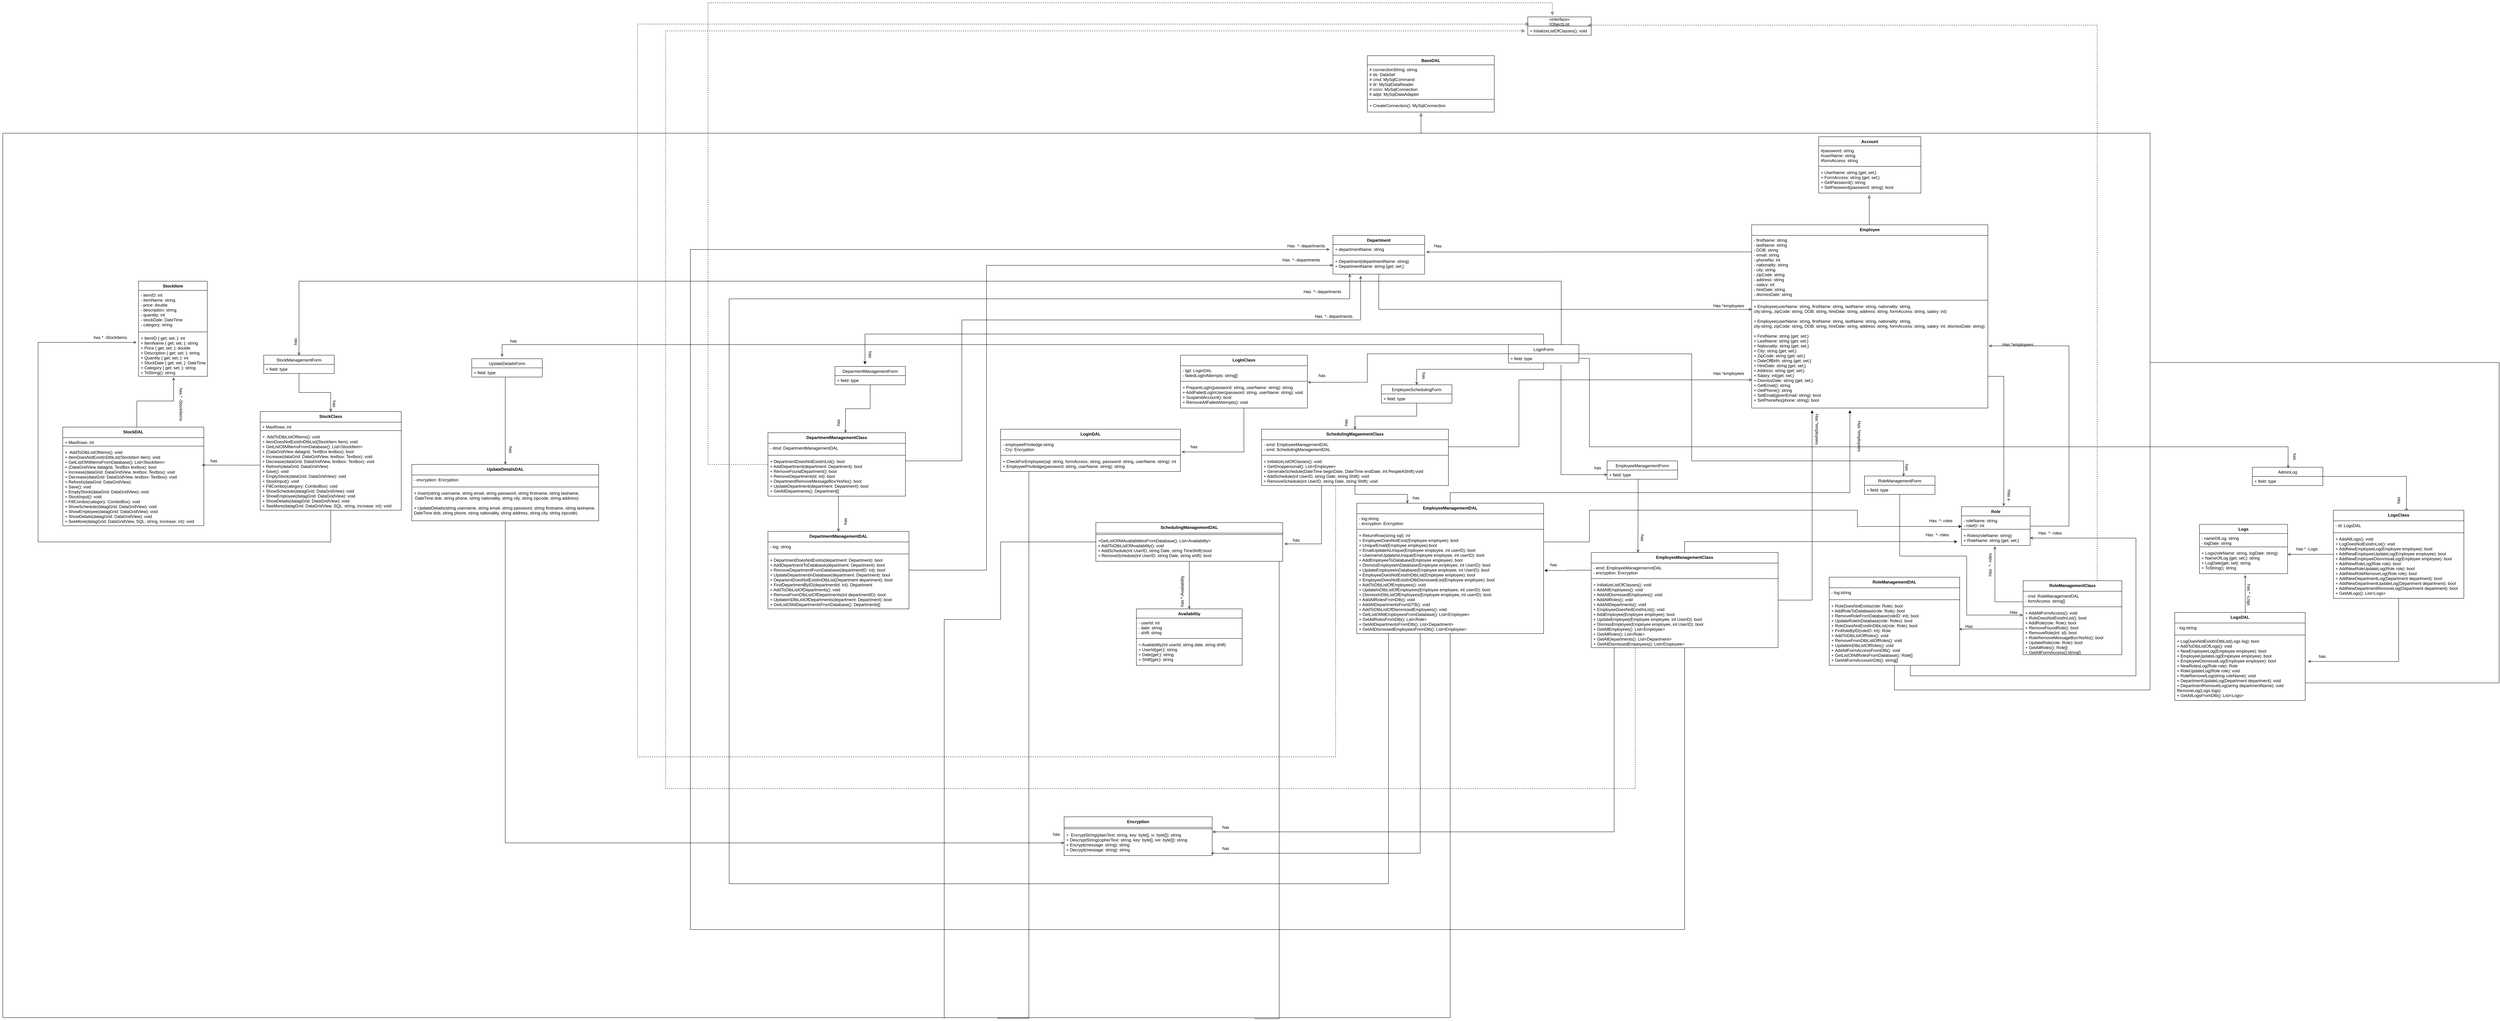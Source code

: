 <mxfile version="14.1.9" type="device"><diagram name="Page-1" id="c4acf3e9-155e-7222-9cf6-157b1a14988f"><mxGraphModel dx="7198" dy="2877" grid="1" gridSize="10" guides="1" tooltips="1" connect="1" arrows="1" fold="1" page="1" pageScale="1" pageWidth="850" pageHeight="1100" background="#ffffff" math="0" shadow="0"><root><mxCell id="0"/><mxCell id="1" parent="0"/><mxCell id="gv-S4VREI9x3Eldj7W_A-69" style="edgeStyle=orthogonalEdgeStyle;rounded=0;orthogonalLoop=1;jettySize=auto;html=1;entryX=0.495;entryY=1.076;entryDx=0;entryDy=0;entryPerimeter=0;endArrow=block;endFill=0;" parent="1" source="1W8IWpHkZO4gTxupnm4d-1" target="1W8IWpHkZO4gTxupnm4d-8" edge="1"><mxGeometry relative="1" as="geometry"><Array as="points"><mxPoint x="164" y="-994"/></Array></mxGeometry></mxCell><mxCell id="vWH8ZrL9Bkg3jJXmOTqG-10" style="edgeStyle=orthogonalEdgeStyle;rounded=0;orthogonalLoop=1;jettySize=auto;html=1;entryX=1.019;entryY=0.818;entryDx=0;entryDy=0;entryPerimeter=0;endArrow=open;endFill=0;" parent="1" source="1W8IWpHkZO4gTxupnm4d-1" target="1W8IWpHkZO4gTxupnm4d-10" edge="1"><mxGeometry relative="1" as="geometry"><Array as="points"><mxPoint x="-710" y="-953"/><mxPoint x="-710" y="-953"/></Array></mxGeometry></mxCell><mxCell id="1W8IWpHkZO4gTxupnm4d-1" value="Employee" style="swimlane;fontStyle=1;align=center;verticalAlign=top;childLayout=stackLayout;horizontal=1;startSize=30;horizontalStack=0;resizeParent=1;resizeParentMax=0;resizeLast=0;collapsible=1;marginBottom=0;" parent="1" vertex="1"><mxGeometry x="-170" y="-1030" width="670" height="520" as="geometry"/></mxCell><mxCell id="1W8IWpHkZO4gTxupnm4d-2" value="- firstName: string&#10;- lastName: string&#10;- DOB: string&#10;- email: string&#10;- phoneNo: int&#10;- nationality: string&#10;- city: string&#10;- zipCode: string&#10;- address: string&#10;- salary: int&#10;- hireDate: string&#10;- dismissDate: string" style="text;strokeColor=none;fillColor=none;align=left;verticalAlign=top;spacingLeft=4;spacingRight=4;overflow=hidden;rotatable=0;points=[[0,0.5],[1,0.5]];portConstraint=eastwest;" parent="1W8IWpHkZO4gTxupnm4d-1" vertex="1"><mxGeometry y="30" width="670" height="180" as="geometry"/></mxCell><mxCell id="1W8IWpHkZO4gTxupnm4d-3" value="" style="line;strokeWidth=1;fillColor=none;align=left;verticalAlign=middle;spacingTop=-1;spacingLeft=3;spacingRight=3;rotatable=0;labelPosition=right;points=[];portConstraint=eastwest;" parent="1W8IWpHkZO4gTxupnm4d-1" vertex="1"><mxGeometry y="210" width="670" height="8" as="geometry"/></mxCell><mxCell id="1W8IWpHkZO4gTxupnm4d-4" value="+ Employee(userName: string, firstName: string, lastName: string, nationality: string, &#10;city:string, zipCode: string, DOB: string, hireDate: string, address: string, formAccess: string, salary: int)&#10;&#10;+ Employee(userName: string, firstName: string, lastName: string, nationality: string, &#10;city:string, zipCode: string, DOB: string, hireDate: string, address: string, formAccess: string, salary: int, dismissDate: string)&#10;&#10;+ FirstName: string {get; set;}&#10;+ LastName: string {get; set;}&#10;+ Nationality: string {get; set;}&#10;+ City: string {get; set;}&#10;+ ZipCode: string {get; set;}&#10;+ DateOfBirth: string {get; set;}&#10;+ HireDate: string {get; set;}&#10;+ Address: string {get; set;}&#10;+ Salary: int{get; set;}&#10;+ DismissDate: string {get; set;}&#10;+ GetEmail(): string&#10;+ GetPhone(): string&#10;+ SetEmail(givenEmail: string): bool&#10;+ SetPhoneNo(phone: string): bool" style="text;strokeColor=none;fillColor=none;align=left;verticalAlign=top;spacingLeft=4;spacingRight=4;overflow=hidden;rotatable=0;points=[[0,0.5],[1,0.5]];portConstraint=eastwest;" parent="1W8IWpHkZO4gTxupnm4d-1" vertex="1"><mxGeometry y="218" width="670" height="302" as="geometry"/></mxCell><mxCell id="1W8IWpHkZO4gTxupnm4d-5" value="Account" style="swimlane;fontStyle=1;align=center;verticalAlign=top;childLayout=stackLayout;horizontal=1;startSize=26;horizontalStack=0;resizeParent=1;resizeParentMax=0;resizeLast=0;collapsible=1;marginBottom=0;" parent="1" vertex="1"><mxGeometry x="20" y="-1280" width="290" height="160" as="geometry"/></mxCell><mxCell id="1W8IWpHkZO4gTxupnm4d-6" value="#password: string&#10;#userName: string&#10;#formAccess: string" style="text;strokeColor=none;fillColor=none;align=left;verticalAlign=top;spacingLeft=4;spacingRight=4;overflow=hidden;rotatable=0;points=[[0,0.5],[1,0.5]];portConstraint=eastwest;" parent="1W8IWpHkZO4gTxupnm4d-5" vertex="1"><mxGeometry y="26" width="290" height="54" as="geometry"/></mxCell><mxCell id="1W8IWpHkZO4gTxupnm4d-7" value="" style="line;strokeWidth=1;fillColor=none;align=left;verticalAlign=middle;spacingTop=-1;spacingLeft=3;spacingRight=3;rotatable=0;labelPosition=right;points=[];portConstraint=eastwest;" parent="1W8IWpHkZO4gTxupnm4d-5" vertex="1"><mxGeometry y="80" width="290" height="8" as="geometry"/></mxCell><mxCell id="1W8IWpHkZO4gTxupnm4d-8" value="+ UserName: string {get; set;}&#10;+ FormAccess: string {get; set;}&#10;+ GetPassword(): string&#10;+ SetPassword(password: string): bool&#10;" style="text;strokeColor=none;fillColor=none;align=left;verticalAlign=top;spacingLeft=4;spacingRight=4;overflow=hidden;rotatable=0;points=[[0,0.5],[1,0.5]];portConstraint=eastwest;" parent="1W8IWpHkZO4gTxupnm4d-5" vertex="1"><mxGeometry y="88" width="290" height="72" as="geometry"/></mxCell><mxCell id="vWH8ZrL9Bkg3jJXmOTqG-13" style="edgeStyle=orthogonalEdgeStyle;rounded=0;orthogonalLoop=1;jettySize=auto;html=1;endArrow=open;endFill=0;" parent="1" source="1W8IWpHkZO4gTxupnm4d-9" edge="1"><mxGeometry relative="1" as="geometry"><Array as="points"><mxPoint x="-1227" y="-790"/><mxPoint x="-178" y="-790"/></Array><mxPoint x="-170" y="-790" as="targetPoint"/></mxGeometry></mxCell><mxCell id="1W8IWpHkZO4gTxupnm4d-9" value="Department" style="swimlane;fontStyle=1;align=center;verticalAlign=top;childLayout=stackLayout;horizontal=1;startSize=26;horizontalStack=0;resizeParent=1;resizeParentMax=0;resizeLast=0;collapsible=1;marginBottom=0;" parent="1" vertex="1"><mxGeometry x="-1357.5" y="-1000" width="260" height="110" as="geometry"/></mxCell><mxCell id="1W8IWpHkZO4gTxupnm4d-10" value="+ departmentName: string" style="text;strokeColor=none;fillColor=none;align=left;verticalAlign=top;spacingLeft=4;spacingRight=4;overflow=hidden;rotatable=0;points=[[0,0.5],[1,0.5]];portConstraint=eastwest;" parent="1W8IWpHkZO4gTxupnm4d-9" vertex="1"><mxGeometry y="26" width="260" height="26" as="geometry"/></mxCell><mxCell id="1W8IWpHkZO4gTxupnm4d-11" value="" style="line;strokeWidth=1;fillColor=none;align=left;verticalAlign=middle;spacingTop=-1;spacingLeft=3;spacingRight=3;rotatable=0;labelPosition=right;points=[];portConstraint=eastwest;" parent="1W8IWpHkZO4gTxupnm4d-9" vertex="1"><mxGeometry y="52" width="260" height="8" as="geometry"/></mxCell><mxCell id="1W8IWpHkZO4gTxupnm4d-12" value="+ Department(departmentName: string)&#10;+ DepartmentName: string {get; set;}" style="text;strokeColor=none;fillColor=none;align=left;verticalAlign=top;spacingLeft=4;spacingRight=4;overflow=hidden;rotatable=0;points=[[0,0.5],[1,0.5]];portConstraint=eastwest;" parent="1W8IWpHkZO4gTxupnm4d-9" vertex="1"><mxGeometry y="60" width="260" height="50" as="geometry"/></mxCell><mxCell id="vWH8ZrL9Bkg3jJXmOTqG-2" style="edgeStyle=orthogonalEdgeStyle;rounded=0;orthogonalLoop=1;jettySize=auto;html=1;entryX=1.005;entryY=0.416;entryDx=0;entryDy=0;entryPerimeter=0;endArrow=open;endFill=0;" parent="1" source="1W8IWpHkZO4gTxupnm4d-37" target="1W8IWpHkZO4gTxupnm4d-4" edge="1"><mxGeometry relative="1" as="geometry"><Array as="points"><mxPoint x="730" y="-175"/><mxPoint x="730" y="-686"/></Array></mxGeometry></mxCell><mxCell id="1W8IWpHkZO4gTxupnm4d-37" value="Role" style="swimlane;fontStyle=1;align=center;verticalAlign=top;childLayout=stackLayout;horizontal=1;startSize=26;horizontalStack=0;resizeParent=1;resizeParentMax=0;resizeLast=0;collapsible=1;marginBottom=0;" parent="1" vertex="1"><mxGeometry x="425" y="-230" width="195" height="110" as="geometry"/></mxCell><mxCell id="1W8IWpHkZO4gTxupnm4d-38" value="- roleName: string&#10;- roleID: int" style="text;strokeColor=none;fillColor=none;align=left;verticalAlign=top;spacingLeft=4;spacingRight=4;overflow=hidden;rotatable=0;points=[[0,0.5],[1,0.5]];portConstraint=eastwest;" parent="1W8IWpHkZO4gTxupnm4d-37" vertex="1"><mxGeometry y="26" width="195" height="34" as="geometry"/></mxCell><mxCell id="1W8IWpHkZO4gTxupnm4d-39" value="" style="line;strokeWidth=1;fillColor=none;align=left;verticalAlign=middle;spacingTop=-1;spacingLeft=3;spacingRight=3;rotatable=0;labelPosition=right;points=[];portConstraint=eastwest;" parent="1W8IWpHkZO4gTxupnm4d-37" vertex="1"><mxGeometry y="60" width="195" height="8" as="geometry"/></mxCell><mxCell id="1W8IWpHkZO4gTxupnm4d-40" value="+ Roles(roleName: string)&#10;+ RoleName: string {get; set;}" style="text;strokeColor=none;fillColor=none;align=left;verticalAlign=top;spacingLeft=4;spacingRight=4;overflow=hidden;rotatable=0;points=[[0,0.5],[1,0.5]];portConstraint=eastwest;" parent="1W8IWpHkZO4gTxupnm4d-37" vertex="1"><mxGeometry y="68" width="195" height="42" as="geometry"/></mxCell><mxCell id="f3btxEjVhY7dFPMCAEpJ-15" style="edgeStyle=orthogonalEdgeStyle;rounded=0;orthogonalLoop=1;jettySize=auto;html=1;entryX=0.003;entryY=0.886;entryDx=0;entryDy=0;entryPerimeter=0;" edge="1" parent="1" source="1W8IWpHkZO4gTxupnm4d-47" target="1W8IWpHkZO4gTxupnm4d-38"><mxGeometry relative="1" as="geometry"><Array as="points"><mxPoint x="-630" y="-130"/><mxPoint x="-630" y="-220"/><mxPoint x="130" y="-220"/><mxPoint x="130" y="-174"/></Array></mxGeometry></mxCell><mxCell id="f3btxEjVhY7dFPMCAEpJ-39" style="edgeStyle=orthogonalEdgeStyle;rounded=0;orthogonalLoop=1;jettySize=auto;html=1;entryX=0.423;entryY=1.085;entryDx=0;entryDy=0;entryPerimeter=0;endArrow=block;endFill=0;" edge="1" parent="1" source="1W8IWpHkZO4gTxupnm4d-47" target="l1QsYOuGzA0v5DulA9x0-15"><mxGeometry relative="1" as="geometry"><Array as="points"><mxPoint x="-1025" y="1220"/><mxPoint x="-5130" y="1220"/><mxPoint x="-5130" y="-1290"/><mxPoint x="-1108" y="-1290"/></Array></mxGeometry></mxCell><mxCell id="f3btxEjVhY7dFPMCAEpJ-40" style="edgeStyle=orthogonalEdgeStyle;rounded=0;orthogonalLoop=1;jettySize=auto;html=1;entryX=0.416;entryY=1.021;entryDx=0;entryDy=0;entryPerimeter=0;" edge="1" parent="1" source="1W8IWpHkZO4gTxupnm4d-47" target="1W8IWpHkZO4gTxupnm4d-4"><mxGeometry relative="1" as="geometry"><Array as="points"><mxPoint x="-1025" y="-270"/><mxPoint x="109" y="-270"/></Array></mxGeometry></mxCell><mxCell id="f3btxEjVhY7dFPMCAEpJ-63" style="edgeStyle=orthogonalEdgeStyle;rounded=0;orthogonalLoop=1;jettySize=auto;html=1;entryX=0.183;entryY=1;entryDx=0;entryDy=0;entryPerimeter=0;endArrow=open;endFill=0;" edge="1" parent="1" source="1W8IWpHkZO4gTxupnm4d-47" target="1W8IWpHkZO4gTxupnm4d-12"><mxGeometry relative="1" as="geometry"><Array as="points"><mxPoint x="-1200" y="840"/><mxPoint x="-3070" y="840"/><mxPoint x="-3070" y="-820"/><mxPoint x="-1310" y="-820"/></Array></mxGeometry></mxCell><mxCell id="f3btxEjVhY7dFPMCAEpJ-69" style="edgeStyle=orthogonalEdgeStyle;rounded=0;orthogonalLoop=1;jettySize=auto;html=1;entryX=0.992;entryY=0.909;entryDx=0;entryDy=0;endArrow=open;endFill=0;entryPerimeter=0;" edge="1" parent="1" source="1W8IWpHkZO4gTxupnm4d-47" target="lj_li6HiKEKx9P9YEHsR-26"><mxGeometry relative="1" as="geometry"><Array as="points"><mxPoint x="-1110" y="753"/></Array></mxGeometry></mxCell><mxCell id="1W8IWpHkZO4gTxupnm4d-47" value="EmployeeManagementDAL" style="swimlane;fontStyle=1;align=center;verticalAlign=top;childLayout=stackLayout;horizontal=1;startSize=30;horizontalStack=0;resizeParent=1;resizeParentMax=0;resizeLast=0;collapsible=1;marginBottom=0;" parent="1" vertex="1"><mxGeometry x="-1290" y="-240" width="530" height="370" as="geometry"/></mxCell><mxCell id="1W8IWpHkZO4gTxupnm4d-48" value="- log:string&#10;- encryption: Encryption" style="text;strokeColor=none;fillColor=none;align=left;verticalAlign=top;spacingLeft=4;spacingRight=4;overflow=hidden;rotatable=0;points=[[0,0.5],[1,0.5]];portConstraint=eastwest;" parent="1W8IWpHkZO4gTxupnm4d-47" vertex="1"><mxGeometry y="30" width="530" height="40" as="geometry"/></mxCell><mxCell id="1W8IWpHkZO4gTxupnm4d-49" value="" style="line;strokeWidth=1;fillColor=none;align=left;verticalAlign=middle;spacingTop=-1;spacingLeft=3;spacingRight=3;rotatable=0;labelPosition=right;points=[];portConstraint=eastwest;" parent="1W8IWpHkZO4gTxupnm4d-47" vertex="1"><mxGeometry y="70" width="530" height="8" as="geometry"/></mxCell><mxCell id="1W8IWpHkZO4gTxupnm4d-50" value="+ ReturnRow(string sql): int&#10;+ EmployeeDoesNotExist(Employee employee): bool&#10;+ UniqueEmail(Employee employee):bool&#10;+ EmailUpdateIsUnique(Employee employee, int userID): bool&#10;+ UsernameUpdateIsUnique(Employee employee, int userID): bool&#10;+ AddEmployeeToDatabase(Employee employee): bool&#10;+ DismissEmployeeInDatabase(Employee employee, int UserID): bool&#10;+ UpdateEmployeeInDatabase(Employee employee, int UserID): bool&#10;+ EmployeeDoesNotExistInDtbList(Employee employee): bool&#10;+ EmployeeDoesNotExistInDtbDismissedList(Employee employee): bool&#10;+ AddToDtbListOfEmployees(): void&#10;+ UpdateInDtbListOfEmployees(Employee employee, int userID): bool&#10;+ DismissInDtbListOfEmployees(Employee employee, int userID): bool&#10;+ AddAllRolesFromDtb(): void&#10;+ AddAllDepartmentsFromDTB(): void&#10;+ AddToDtbListOfDismmisedEmployees(): void&#10;+ GetListOfAllEmployeesFromDatabase(): List&lt;Employee&gt;&#10;+ GetAllRolesFromDtb(): List&lt;Role&gt;&#10;+ GetAllDepartmentsFromDtb(): List&lt;Department&gt; &#10;+ GetAllDismissedEmployeesFromDtb(): List&lt;Employee&gt; &#10;" style="text;strokeColor=none;fillColor=none;align=left;verticalAlign=top;spacingLeft=4;spacingRight=4;overflow=hidden;rotatable=0;points=[[0,0.5],[1,0.5]];portConstraint=eastwest;" parent="1W8IWpHkZO4gTxupnm4d-47" vertex="1"><mxGeometry y="78" width="530" height="292" as="geometry"/></mxCell><mxCell id="lj_li6HiKEKx9P9YEHsR-28" style="edgeStyle=orthogonalEdgeStyle;rounded=0;orthogonalLoop=1;jettySize=auto;html=1;endArrow=none;endFill=0;" parent="1" source="gv-S4VREI9x3Eldj7W_A-4" edge="1"><mxGeometry relative="1" as="geometry"><mxPoint x="-1110" y="-1290" as="targetPoint"/><Array as="points"><mxPoint x="235" y="290"/><mxPoint x="960" y="290"/><mxPoint x="960" y="-1290"/></Array></mxGeometry></mxCell><mxCell id="lj_li6HiKEKx9P9YEHsR-50" style="edgeStyle=orthogonalEdgeStyle;rounded=0;orthogonalLoop=1;jettySize=auto;html=1;entryX=1;entryY=0.5;entryDx=0;entryDy=0;endArrow=open;endFill=0;" parent="1" source="gv-S4VREI9x3Eldj7W_A-4" target="1W8IWpHkZO4gTxupnm4d-40" edge="1"><mxGeometry relative="1" as="geometry"><Array as="points"><mxPoint x="280" y="250"/><mxPoint x="920" y="250"/><mxPoint x="920" y="-141"/></Array></mxGeometry></mxCell><mxCell id="gv-S4VREI9x3Eldj7W_A-4" value="RoleManagementDAL" style="swimlane;fontStyle=1;align=center;verticalAlign=top;childLayout=stackLayout;horizontal=1;startSize=30;horizontalStack=0;resizeParent=1;resizeParentMax=0;resizeLast=0;collapsible=1;marginBottom=0;" parent="1" vertex="1"><mxGeometry x="50" y="-30" width="370" height="250" as="geometry"/></mxCell><mxCell id="gv-S4VREI9x3Eldj7W_A-5" value="- log:string" style="text;strokeColor=none;fillColor=none;align=left;verticalAlign=top;spacingLeft=4;spacingRight=4;overflow=hidden;rotatable=0;points=[[0,0.5],[1,0.5]];portConstraint=eastwest;" parent="gv-S4VREI9x3Eldj7W_A-4" vertex="1"><mxGeometry y="30" width="370" height="30" as="geometry"/></mxCell><mxCell id="gv-S4VREI9x3Eldj7W_A-6" value="" style="line;strokeWidth=1;fillColor=none;align=left;verticalAlign=middle;spacingTop=-1;spacingLeft=3;spacingRight=3;rotatable=0;labelPosition=right;points=[];portConstraint=eastwest;" parent="gv-S4VREI9x3Eldj7W_A-4" vertex="1"><mxGeometry y="60" width="370" height="8" as="geometry"/></mxCell><mxCell id="gv-S4VREI9x3Eldj7W_A-7" value="+ RoleDoesNotExists(role: Role): bool&#10;+ AddRoleToDatabase(role: Role): bool&#10;+ RemoveRoleFromDatabase(roleID: int): bool&#10;+ UpdateRoleInDatabase(role: Roles): bool&#10;+ RoleDoesNotExistInDtbList(role: Role): bool&#10;+ FinRoleByID(roleID: int): Role&#10;+ AddToDtbListOfRoles(): void&#10;+ RemoveFromDtbListOfRoles(): void&#10;+ UpdateInDtbListOfRoles(): void&#10;+ AddAllFormAccessFromDtb(): void&#10;+ GetListOfAllRolesFromDatabase(): Role[]&#10;+ GetAllFormAccessInDtb(): string[]&#10;" style="text;strokeColor=none;fillColor=none;align=left;verticalAlign=top;spacingLeft=4;spacingRight=4;overflow=hidden;rotatable=0;points=[[0,0.5],[1,0.5]];portConstraint=eastwest;" parent="gv-S4VREI9x3Eldj7W_A-4" vertex="1"><mxGeometry y="68" width="370" height="182" as="geometry"/></mxCell><mxCell id="f3btxEjVhY7dFPMCAEpJ-65" style="edgeStyle=orthogonalEdgeStyle;rounded=0;orthogonalLoop=1;jettySize=auto;html=1;entryX=0;entryY=0.5;entryDx=0;entryDy=0;endArrow=open;endFill=0;" edge="1" parent="1" source="gv-S4VREI9x3Eldj7W_A-8" target="1W8IWpHkZO4gTxupnm4d-12"><mxGeometry relative="1" as="geometry"><Array as="points"><mxPoint x="-2340" y="-50"/><mxPoint x="-2340" y="-915"/></Array></mxGeometry></mxCell><mxCell id="gv-S4VREI9x3Eldj7W_A-8" value="DepartmentManagementDAL" style="swimlane;fontStyle=1;align=center;verticalAlign=top;childLayout=stackLayout;horizontal=1;startSize=30;horizontalStack=0;resizeParent=1;resizeParentMax=0;resizeLast=0;collapsible=1;marginBottom=0;" parent="1" vertex="1"><mxGeometry x="-2960" y="-160" width="400" height="220" as="geometry"/></mxCell><mxCell id="gv-S4VREI9x3Eldj7W_A-9" value="- log: string" style="text;strokeColor=none;fillColor=none;align=left;verticalAlign=top;spacingLeft=4;spacingRight=4;overflow=hidden;rotatable=0;points=[[0,0.5],[1,0.5]];portConstraint=eastwest;" parent="gv-S4VREI9x3Eldj7W_A-8" vertex="1"><mxGeometry y="30" width="400" height="30" as="geometry"/></mxCell><mxCell id="gv-S4VREI9x3Eldj7W_A-10" value="" style="line;strokeWidth=1;fillColor=none;align=left;verticalAlign=middle;spacingTop=-1;spacingLeft=3;spacingRight=3;rotatable=0;labelPosition=right;points=[];portConstraint=eastwest;" parent="gv-S4VREI9x3Eldj7W_A-8" vertex="1"><mxGeometry y="60" width="400" height="8" as="geometry"/></mxCell><mxCell id="gv-S4VREI9x3Eldj7W_A-11" value="+ DepartmentDoesNotExists(department: Department): bool&#10;+ AddDepartmentToDatabase(department: Department): bool&#10;+ RemoveDepartmentFromDatabase(departmentID: int): bool&#10;+ UpdateDepartmentInDatabase(department: Department): bool&#10;+ DepartentDoesNotExistInDtbList(Department department): bool&#10;+ FindDepartmentByID(departmentId: int): Department&#10;+ AddToDtbListOfDepartments(): void&#10;+ RemoveFromDtbListOfDepartments(int departmentID): bool&#10;+ UpdateInDtbListOfDepartments(department: Department): bool&#10;+ GetListOfAllDepartmentsFromDatabase(): Departments[]&#10;" style="text;strokeColor=none;fillColor=none;align=left;verticalAlign=top;spacingLeft=4;spacingRight=4;overflow=hidden;rotatable=0;points=[[0,0.5],[1,0.5]];portConstraint=eastwest;" parent="gv-S4VREI9x3Eldj7W_A-8" vertex="1"><mxGeometry y="68" width="400" height="152" as="geometry"/></mxCell><mxCell id="gv-S4VREI9x3Eldj7W_A-81" style="edgeStyle=orthogonalEdgeStyle;rounded=0;orthogonalLoop=1;jettySize=auto;html=1;entryX=-0.004;entryY=0.148;entryDx=0;entryDy=0;entryPerimeter=0;endArrow=open;endFill=0;" parent="1" source="gv-S4VREI9x3Eldj7W_A-29" target="l1QsYOuGzA0v5DulA9x0-21" edge="1"><mxGeometry relative="1" as="geometry"><Array as="points"><mxPoint x="250" y="-90"/><mxPoint x="440" y="-90"/><mxPoint x="440" y="78"/></Array></mxGeometry></mxCell><mxCell id="gv-S4VREI9x3Eldj7W_A-29" value="RoleManagementForm" style="swimlane;fontStyle=0;childLayout=stackLayout;horizontal=1;startSize=26;fillColor=none;horizontalStack=0;resizeParent=1;resizeParentMax=0;resizeLast=0;collapsible=1;marginBottom=0;" parent="1" vertex="1"><mxGeometry x="150" y="-317" width="200" height="52" as="geometry"/></mxCell><mxCell id="gv-S4VREI9x3Eldj7W_A-30" value="+ field: type" style="text;strokeColor=none;fillColor=none;align=left;verticalAlign=top;spacingLeft=4;spacingRight=4;overflow=hidden;rotatable=0;points=[[0,0.5],[1,0.5]];portConstraint=eastwest;" parent="gv-S4VREI9x3Eldj7W_A-29" vertex="1"><mxGeometry y="26" width="200" height="26" as="geometry"/></mxCell><mxCell id="f3btxEjVhY7dFPMCAEpJ-57" style="edgeStyle=orthogonalEdgeStyle;rounded=0;orthogonalLoop=1;jettySize=auto;html=1;entryX=0.564;entryY=0;entryDx=0;entryDy=0;entryPerimeter=0;endArrow=open;endFill=0;" edge="1" parent="1" source="gv-S4VREI9x3Eldj7W_A-33" target="l1QsYOuGzA0v5DulA9x0-1"><mxGeometry relative="1" as="geometry"/></mxCell><mxCell id="gv-S4VREI9x3Eldj7W_A-33" value="DeparmentManagementForm" style="swimlane;fontStyle=0;childLayout=stackLayout;horizontal=1;startSize=26;fillColor=none;horizontalStack=0;resizeParent=1;resizeParentMax=0;resizeLast=0;collapsible=1;marginBottom=0;" parent="1" vertex="1"><mxGeometry x="-2770" y="-628" width="200" height="52" as="geometry"/></mxCell><mxCell id="gv-S4VREI9x3Eldj7W_A-34" value="+ field: type" style="text;strokeColor=none;fillColor=none;align=left;verticalAlign=top;spacingLeft=4;spacingRight=4;overflow=hidden;rotatable=0;points=[[0,0.5],[1,0.5]];portConstraint=eastwest;" parent="gv-S4VREI9x3Eldj7W_A-33" vertex="1"><mxGeometry y="26" width="200" height="26" as="geometry"/></mxCell><mxCell id="f3btxEjVhY7dFPMCAEpJ-80" style="edgeStyle=orthogonalEdgeStyle;rounded=0;orthogonalLoop=1;jettySize=auto;html=1;entryX=0.25;entryY=0;entryDx=0;entryDy=0;endArrow=open;endFill=0;" edge="1" parent="1" source="gv-S4VREI9x3Eldj7W_A-35" target="f3btxEjVhY7dFPMCAEpJ-9"><mxGeometry relative="1" as="geometry"><Array as="points"><mxPoint x="-492" y="-250"/><mxPoint x="-492" y="-250"/></Array></mxGeometry></mxCell><mxCell id="gv-S4VREI9x3Eldj7W_A-35" value="EmployeeManagementForm" style="swimlane;fontStyle=0;childLayout=stackLayout;horizontal=1;startSize=26;fillColor=none;horizontalStack=0;resizeParent=1;resizeParentMax=0;resizeLast=0;collapsible=1;marginBottom=0;" parent="1" vertex="1"><mxGeometry x="-580" y="-360" width="200" height="52" as="geometry"/></mxCell><mxCell id="gv-S4VREI9x3Eldj7W_A-36" value="+ field: type" style="text;strokeColor=none;fillColor=none;align=left;verticalAlign=top;spacingLeft=4;spacingRight=4;overflow=hidden;rotatable=0;points=[[0,0.5],[1,0.5]];portConstraint=eastwest;" parent="gv-S4VREI9x3Eldj7W_A-35" vertex="1"><mxGeometry y="26" width="200" height="26" as="geometry"/></mxCell><mxCell id="f3btxEjVhY7dFPMCAEpJ-88" style="edgeStyle=orthogonalEdgeStyle;rounded=0;orthogonalLoop=1;jettySize=auto;html=1;entryX=0.56;entryY=0.011;entryDx=0;entryDy=0;entryPerimeter=0;endArrow=open;endFill=0;" edge="1" parent="1" source="gv-S4VREI9x3Eldj7W_A-39" target="f3btxEjVhY7dFPMCAEpJ-1"><mxGeometry relative="1" as="geometry"/></mxCell><mxCell id="gv-S4VREI9x3Eldj7W_A-39" value="AdminLog" style="swimlane;fontStyle=0;childLayout=stackLayout;horizontal=1;startSize=26;fillColor=none;horizontalStack=0;resizeParent=1;resizeParentMax=0;resizeLast=0;collapsible=1;marginBottom=0;" parent="1" vertex="1"><mxGeometry x="1250" y="-342" width="200" height="52" as="geometry"/></mxCell><mxCell id="gv-S4VREI9x3Eldj7W_A-40" value="+ field: type" style="text;strokeColor=none;fillColor=none;align=left;verticalAlign=top;spacingLeft=4;spacingRight=4;overflow=hidden;rotatable=0;points=[[0,0.5],[1,0.5]];portConstraint=eastwest;" parent="gv-S4VREI9x3Eldj7W_A-39" vertex="1"><mxGeometry y="26" width="200" height="26" as="geometry"/></mxCell><mxCell id="f3btxEjVhY7dFPMCAEpJ-77" style="edgeStyle=orthogonalEdgeStyle;rounded=0;orthogonalLoop=1;jettySize=auto;html=1;entryX=0.5;entryY=0;entryDx=0;entryDy=0;endArrow=open;endFill=0;" edge="1" parent="1" source="gv-S4VREI9x3Eldj7W_A-41" target="f3btxEjVhY7dFPMCAEpJ-35"><mxGeometry relative="1" as="geometry"><Array as="points"><mxPoint x="-3705" y="-540"/><mxPoint x="-3705" y="-540"/></Array></mxGeometry></mxCell><mxCell id="gv-S4VREI9x3Eldj7W_A-41" value="UpdateDetailsForm" style="swimlane;fontStyle=0;childLayout=stackLayout;horizontal=1;startSize=26;fillColor=none;horizontalStack=0;resizeParent=1;resizeParentMax=0;resizeLast=0;collapsible=1;marginBottom=0;" parent="1" vertex="1"><mxGeometry x="-3800" y="-650" width="200" height="52" as="geometry"/></mxCell><mxCell id="gv-S4VREI9x3Eldj7W_A-42" value="+ field: type" style="text;strokeColor=none;fillColor=none;align=left;verticalAlign=top;spacingLeft=4;spacingRight=4;overflow=hidden;rotatable=0;points=[[0,0.5],[1,0.5]];portConstraint=eastwest;" parent="gv-S4VREI9x3Eldj7W_A-41" vertex="1"><mxGeometry y="26" width="200" height="26" as="geometry"/></mxCell><mxCell id="lj_li6HiKEKx9P9YEHsR-11" style="edgeStyle=orthogonalEdgeStyle;rounded=0;orthogonalLoop=1;jettySize=auto;html=1;entryX=1.004;entryY=-0.016;entryDx=0;entryDy=0;entryPerimeter=0;endArrow=open;endFill=0;" parent="1" source="gv-S4VREI9x3Eldj7W_A-43" target="lj_li6HiKEKx9P9YEHsR-8" edge="1"><mxGeometry relative="1" as="geometry"><Array as="points"><mxPoint x="-1260" y="-664"/><mxPoint x="-1260" y="-583"/></Array></mxGeometry></mxCell><mxCell id="lj_li6HiKEKx9P9YEHsR-17" style="edgeStyle=orthogonalEdgeStyle;rounded=0;orthogonalLoop=1;jettySize=auto;html=1;entryX=0;entryY=0.75;entryDx=0;entryDy=0;endArrow=open;endFill=0;exitX=0.746;exitY=1.192;exitDx=0;exitDy=0;exitPerimeter=0;" parent="1" source="gv-S4VREI9x3Eldj7W_A-44" target="gv-S4VREI9x3Eldj7W_A-35" edge="1"><mxGeometry relative="1" as="geometry"><Array as="points"><mxPoint x="-711" y="-321"/></Array></mxGeometry></mxCell><mxCell id="lj_li6HiKEKx9P9YEHsR-18" style="edgeStyle=orthogonalEdgeStyle;rounded=0;orthogonalLoop=1;jettySize=auto;html=1;entryX=0.426;entryY=-0.116;entryDx=0;entryDy=0;entryPerimeter=0;" parent="1" source="gv-S4VREI9x3Eldj7W_A-43" target="gv-S4VREI9x3Eldj7W_A-33" edge="1"><mxGeometry relative="1" as="geometry"><Array as="points"><mxPoint x="-760" y="-720"/><mxPoint x="-2685" y="-720"/></Array></mxGeometry></mxCell><mxCell id="f3btxEjVhY7dFPMCAEpJ-49" style="edgeStyle=orthogonalEdgeStyle;rounded=0;orthogonalLoop=1;jettySize=auto;html=1;entryX=0.5;entryY=0;entryDx=0;entryDy=0;endArrow=open;endFill=0;" edge="1" parent="1" source="gv-S4VREI9x3Eldj7W_A-43" target="f3btxEjVhY7dFPMCAEpJ-47"><mxGeometry relative="1" as="geometry"><Array as="points"><mxPoint x="-760" y="-620"/><mxPoint x="-1120" y="-620"/></Array></mxGeometry></mxCell><mxCell id="f3btxEjVhY7dFPMCAEpJ-76" style="edgeStyle=orthogonalEdgeStyle;rounded=0;orthogonalLoop=1;jettySize=auto;html=1;entryX=0.43;entryY=-0.11;entryDx=0;entryDy=0;entryPerimeter=0;endArrow=open;endFill=0;" edge="1" parent="1" source="gv-S4VREI9x3Eldj7W_A-43" target="gv-S4VREI9x3Eldj7W_A-41"><mxGeometry relative="1" as="geometry"><Array as="points"><mxPoint x="-3714" y="-690"/></Array></mxGeometry></mxCell><mxCell id="f3btxEjVhY7dFPMCAEpJ-134" style="edgeStyle=orthogonalEdgeStyle;rounded=0;orthogonalLoop=1;jettySize=auto;html=1;endArrow=open;endFill=0;entryX=0.5;entryY=0;entryDx=0;entryDy=0;" edge="1" parent="1" source="gv-S4VREI9x3Eldj7W_A-43" target="f3btxEjVhY7dFPMCAEpJ-74"><mxGeometry relative="1" as="geometry"><mxPoint x="-3951.515" y="-790" as="targetPoint"/><Array as="points"><mxPoint x="-710" y="-870"/><mxPoint x="-4290" y="-870"/></Array></mxGeometry></mxCell><mxCell id="gv-S4VREI9x3Eldj7W_A-43" value="LoginForm" style="swimlane;fontStyle=0;childLayout=stackLayout;horizontal=1;startSize=26;fillColor=none;horizontalStack=0;resizeParent=1;resizeParentMax=0;resizeLast=0;collapsible=1;marginBottom=0;" parent="1" vertex="1"><mxGeometry x="-860" y="-690" width="200" height="52" as="geometry"/></mxCell><mxCell id="gv-S4VREI9x3Eldj7W_A-44" value="+ field: type" style="text;strokeColor=none;fillColor=none;align=left;verticalAlign=top;spacingLeft=4;spacingRight=4;overflow=hidden;rotatable=0;points=[[0,0.5],[1,0.5]];portConstraint=eastwest;" parent="gv-S4VREI9x3Eldj7W_A-43" vertex="1"><mxGeometry y="26" width="200" height="26" as="geometry"/></mxCell><mxCell id="f3btxEjVhY7dFPMCAEpJ-145" style="edgeStyle=orthogonalEdgeStyle;rounded=0;orthogonalLoop=1;jettySize=auto;html=1;entryX=0.51;entryY=1.03;entryDx=0;entryDy=0;entryPerimeter=0;endArrow=open;endFill=0;" edge="1" parent="1" source="gv-S4VREI9x3Eldj7W_A-63" target="f3btxEjVhY7dFPMCAEpJ-143"><mxGeometry relative="1" as="geometry"><Array as="points"><mxPoint x="-4750" y="-530"/><mxPoint x="-4645" y="-530"/></Array></mxGeometry></mxCell><mxCell id="gv-S4VREI9x3Eldj7W_A-63" value="StockDAL" style="swimlane;fontStyle=1;align=center;verticalAlign=top;childLayout=stackLayout;horizontal=1;startSize=30;horizontalStack=0;resizeParent=1;resizeParentMax=0;resizeLast=0;collapsible=1;marginBottom=0;" parent="1" vertex="1"><mxGeometry x="-4960" y="-456" width="400" height="280" as="geometry"/></mxCell><mxCell id="gv-S4VREI9x3Eldj7W_A-64" value="+ MaxRows: int" style="text;strokeColor=none;fillColor=none;align=left;verticalAlign=top;spacingLeft=4;spacingRight=4;overflow=hidden;rotatable=0;points=[[0,0.5],[1,0.5]];portConstraint=eastwest;" parent="gv-S4VREI9x3Eldj7W_A-63" vertex="1"><mxGeometry y="30" width="400" height="20" as="geometry"/></mxCell><mxCell id="gv-S4VREI9x3Eldj7W_A-65" value="" style="line;strokeWidth=1;fillColor=none;align=left;verticalAlign=middle;spacingTop=-1;spacingLeft=3;spacingRight=3;rotatable=0;labelPosition=right;points=[];portConstraint=eastwest;" parent="gv-S4VREI9x3Eldj7W_A-63" vertex="1"><mxGeometry y="50" width="400" height="8" as="geometry"/></mxCell><mxCell id="gv-S4VREI9x3Eldj7W_A-66" value="+  AddToDtbListOfItems(): void&#10;+ ItemDoesNotExistInDtbList(StockItem Item): void&#10;+ GetListOfAllItemsFromDatabase(): List&lt;StockItem&gt;&#10;+ (DataGridView datagrid, TextBox textbox): bool&#10;+ Increase(dataGrid: DataGridView, textbox: Textbox): void&#10;+ Decrease(dataGrid: DataGridView, textbox: Textbox): void&#10;+ Refresh(dataGrid: DataGridView)&#10;+ Save(): void&#10;+ EmptyStock(dataGrid: DataGridView): void&#10;+ StockInput(): void&#10;+ FillCombo(category: ComboBox): void&#10;+ ShowSchedule(datagGrid: DataGridView): void&#10;+ ShowEmployee(datagGrid: DataGridView): void&#10;+ ShowDetails(datagGrid: DataGridView): void&#10;+ SeeMore(datagGrid: DataGridView, SQL: string, increase: int): void&#10;" style="text;strokeColor=none;fillColor=none;align=left;verticalAlign=top;spacingLeft=4;spacingRight=4;overflow=hidden;rotatable=0;points=[[0,0.5],[1,0.5]];portConstraint=eastwest;" parent="gv-S4VREI9x3Eldj7W_A-63" vertex="1"><mxGeometry y="58" width="400" height="222" as="geometry"/></mxCell><mxCell id="gv-S4VREI9x3Eldj7W_A-86" value="Has" style="text;html=1;strokeColor=none;fillColor=none;align=center;verticalAlign=middle;whiteSpace=wrap;rounded=0;rotation=0;" parent="1" vertex="1"><mxGeometry x="552.5" y="60" width="40" height="20" as="geometry"/></mxCell><mxCell id="vWH8ZrL9Bkg3jJXmOTqG-1" style="edgeStyle=orthogonalEdgeStyle;rounded=0;orthogonalLoop=1;jettySize=auto;html=1;entryX=0.616;entryY=-0.017;entryDx=0;entryDy=0;entryPerimeter=0;endArrow=open;endFill=0;" parent="1" source="1W8IWpHkZO4gTxupnm4d-4" target="1W8IWpHkZO4gTxupnm4d-37" edge="1"><mxGeometry relative="1" as="geometry"><Array as="points"><mxPoint x="545" y="-600"/></Array></mxGeometry></mxCell><mxCell id="vWH8ZrL9Bkg3jJXmOTqG-3" value="Has a" style="text;html=1;strokeColor=none;fillColor=none;align=center;verticalAlign=middle;whiteSpace=wrap;rounded=0;rotation=90;" parent="1" vertex="1"><mxGeometry x="540" y="-273" width="40" height="20" as="geometry"/></mxCell><mxCell id="vWH8ZrL9Bkg3jJXmOTqG-5" value="Has *employees" style="text;html=1;strokeColor=none;fillColor=none;align=center;verticalAlign=middle;whiteSpace=wrap;rounded=0;rotation=0;" parent="1" vertex="1"><mxGeometry x="540" y="-700" width="90" height="20" as="geometry"/></mxCell><mxCell id="vWH8ZrL9Bkg3jJXmOTqG-11" value="Has" style="text;html=1;strokeColor=none;fillColor=none;align=center;verticalAlign=middle;whiteSpace=wrap;rounded=0;rotation=3;" parent="1" vertex="1"><mxGeometry x="-1080" y="-980" width="40" height="20" as="geometry"/></mxCell><mxCell id="vWH8ZrL9Bkg3jJXmOTqG-14" value="Has *employees" style="text;html=1;strokeColor=none;fillColor=none;align=center;verticalAlign=middle;whiteSpace=wrap;rounded=0;rotation=0;" parent="1" vertex="1"><mxGeometry x="-290" y="-810" width="110" height="20" as="geometry"/></mxCell><mxCell id="vWH8ZrL9Bkg3jJXmOTqG-29" value="Has&amp;nbsp; *- departments" style="text;html=1;strokeColor=none;fillColor=none;align=center;verticalAlign=middle;whiteSpace=wrap;rounded=0;rotation=0;" parent="1" vertex="1"><mxGeometry x="-1520" y="-940" width="145" height="20" as="geometry"/></mxCell><mxCell id="f3btxEjVhY7dFPMCAEpJ-60" style="edgeStyle=orthogonalEdgeStyle;rounded=0;orthogonalLoop=1;jettySize=auto;html=1;entryX=0.5;entryY=0;entryDx=0;entryDy=0;endArrow=open;endFill=0;" edge="1" parent="1" source="l1QsYOuGzA0v5DulA9x0-1" target="gv-S4VREI9x3Eldj7W_A-8"><mxGeometry relative="1" as="geometry"><Array as="points"><mxPoint x="-2760" y="-250"/><mxPoint x="-2760" y="-250"/></Array></mxGeometry></mxCell><mxCell id="f3btxEjVhY7dFPMCAEpJ-64" style="edgeStyle=orthogonalEdgeStyle;rounded=0;orthogonalLoop=1;jettySize=auto;html=1;entryX=0.302;entryY=1.11;entryDx=0;entryDy=0;entryPerimeter=0;endArrow=open;endFill=0;" edge="1" parent="1" source="l1QsYOuGzA0v5DulA9x0-1" target="1W8IWpHkZO4gTxupnm4d-12"><mxGeometry relative="1" as="geometry"><Array as="points"><mxPoint x="-2410" y="-360"/><mxPoint x="-2410" y="-760"/><mxPoint x="-1279" y="-760"/></Array></mxGeometry></mxCell><mxCell id="f3btxEjVhY7dFPMCAEpJ-133" style="edgeStyle=orthogonalEdgeStyle;rounded=0;orthogonalLoop=1;jettySize=auto;html=1;entryX=0.388;entryY=-0.104;entryDx=0;entryDy=0;entryPerimeter=0;dashed=1;endArrow=block;endFill=0;" edge="1" parent="1" source="l1QsYOuGzA0v5DulA9x0-1" target="lj_li6HiKEKx9P9YEHsR-37"><mxGeometry relative="1" as="geometry"><Array as="points"><mxPoint x="-3130" y="-350"/><mxPoint x="-3130" y="-1660"/><mxPoint x="-735" y="-1660"/></Array></mxGeometry></mxCell><mxCell id="l1QsYOuGzA0v5DulA9x0-1" value="DepartmentManagementClass" style="swimlane;fontStyle=1;align=center;verticalAlign=top;childLayout=stackLayout;horizontal=1;startSize=30;horizontalStack=0;resizeParent=1;resizeParentMax=0;resizeLast=0;collapsible=1;marginBottom=0;" parent="1" vertex="1"><mxGeometry x="-2960" y="-440" width="390" height="180" as="geometry"/></mxCell><mxCell id="l1QsYOuGzA0v5DulA9x0-2" value="- dmd: DepartmentManagementDAL" style="text;strokeColor=none;fillColor=none;align=left;verticalAlign=top;spacingLeft=4;spacingRight=4;overflow=hidden;rotatable=0;points=[[0,0.5],[1,0.5]];portConstraint=eastwest;" parent="l1QsYOuGzA0v5DulA9x0-1" vertex="1"><mxGeometry y="30" width="390" height="30" as="geometry"/></mxCell><mxCell id="l1QsYOuGzA0v5DulA9x0-3" value="" style="line;strokeWidth=1;fillColor=none;align=left;verticalAlign=middle;spacingTop=-1;spacingLeft=3;spacingRight=3;rotatable=0;labelPosition=right;points=[];portConstraint=eastwest;" parent="l1QsYOuGzA0v5DulA9x0-1" vertex="1"><mxGeometry y="60" width="390" height="8" as="geometry"/></mxCell><mxCell id="l1QsYOuGzA0v5DulA9x0-4" value="+ DepartmentDoesNotExistInList(): bool&#10;+ AddDepartment(department: Department): bool&#10;+ RemoveFoundDepartment(): bool&#10;+ RemoveDepartment(id: int): bool&#10;+ DepartmentRemoveMessageBoxYesNo(): bool&#10;+ UpdateDepartment(department: Department): bool&#10;+ GetAllDepartments(): Department[]&#10;&#10;" style="text;strokeColor=none;fillColor=none;align=left;verticalAlign=top;spacingLeft=4;spacingRight=4;overflow=hidden;rotatable=0;points=[[0,0.5],[1,0.5]];portConstraint=eastwest;" parent="l1QsYOuGzA0v5DulA9x0-1" vertex="1"><mxGeometry y="68" width="390" height="112" as="geometry"/></mxCell><mxCell id="l1QsYOuGzA0v5DulA9x0-10" value="Has&amp;nbsp; *- departments" style="text;html=1;strokeColor=none;fillColor=none;align=center;verticalAlign=middle;whiteSpace=wrap;rounded=0;rotation=0;" parent="1" vertex="1"><mxGeometry x="-1500" y="-980" width="132.5" height="20" as="geometry"/></mxCell><mxCell id="l1QsYOuGzA0v5DulA9x0-12" value="BaseDAL" style="swimlane;fontStyle=1;align=center;verticalAlign=top;childLayout=stackLayout;horizontal=1;startSize=26;horizontalStack=0;resizeParent=1;resizeParentMax=0;resizeLast=0;collapsible=1;marginBottom=0;" parent="1" vertex="1"><mxGeometry x="-1260" y="-1510" width="360" height="160" as="geometry"/></mxCell><mxCell id="l1QsYOuGzA0v5DulA9x0-13" value="# connectionString: string&#10;# ds: DataSet&#10;# cmd: MySqlCommand&#10;# dr: MySqlDataReader&#10;# conn: MySqlConnection&#10;# adpt: MySqlDataAdapter" style="text;strokeColor=none;fillColor=none;align=left;verticalAlign=top;spacingLeft=4;spacingRight=4;overflow=hidden;rotatable=0;points=[[0,0.5],[1,0.5]];portConstraint=eastwest;" parent="l1QsYOuGzA0v5DulA9x0-12" vertex="1"><mxGeometry y="26" width="360" height="94" as="geometry"/></mxCell><mxCell id="l1QsYOuGzA0v5DulA9x0-14" value="" style="line;strokeWidth=1;fillColor=none;align=left;verticalAlign=middle;spacingTop=-1;spacingLeft=3;spacingRight=3;rotatable=0;labelPosition=right;points=[];portConstraint=eastwest;" parent="l1QsYOuGzA0v5DulA9x0-12" vertex="1"><mxGeometry y="120" width="360" height="8" as="geometry"/></mxCell><mxCell id="l1QsYOuGzA0v5DulA9x0-15" value="+ CreateConnection(): MySqlConnection&#10;&#10;" style="text;strokeColor=none;fillColor=none;align=left;verticalAlign=top;spacingLeft=4;spacingRight=4;overflow=hidden;rotatable=0;points=[[0,0.5],[1,0.5]];portConstraint=eastwest;" parent="l1QsYOuGzA0v5DulA9x0-12" vertex="1"><mxGeometry y="128" width="360" height="32" as="geometry"/></mxCell><mxCell id="l1QsYOuGzA0v5DulA9x0-23" style="edgeStyle=orthogonalEdgeStyle;rounded=0;orthogonalLoop=1;jettySize=auto;html=1;entryX=0.997;entryY=0.436;entryDx=0;entryDy=0;entryPerimeter=0;endArrow=open;endFill=0;" parent="1" source="l1QsYOuGzA0v5DulA9x0-18" target="gv-S4VREI9x3Eldj7W_A-7" edge="1"><mxGeometry relative="1" as="geometry"><Array as="points"><mxPoint x="560" y="117"/><mxPoint x="560" y="117"/></Array></mxGeometry></mxCell><mxCell id="l1QsYOuGzA0v5DulA9x0-27" style="edgeStyle=orthogonalEdgeStyle;rounded=0;orthogonalLoop=1;jettySize=auto;html=1;endArrow=open;endFill=0;" parent="1" source="l1QsYOuGzA0v5DulA9x0-18" edge="1"><mxGeometry relative="1" as="geometry"><Array as="points"><mxPoint x="520" y="40"/><mxPoint x="520" y="-117"/></Array><mxPoint x="520" y="-117" as="targetPoint"/></mxGeometry></mxCell><mxCell id="lj_li6HiKEKx9P9YEHsR-49" style="edgeStyle=orthogonalEdgeStyle;rounded=0;orthogonalLoop=1;jettySize=auto;html=1;entryX=0.952;entryY=-0.101;entryDx=0;entryDy=0;entryPerimeter=0;endArrow=block;endFill=0;dashed=1;" parent="1" source="l1QsYOuGzA0v5DulA9x0-18" target="lj_li6HiKEKx9P9YEHsR-38" edge="1"><mxGeometry relative="1" as="geometry"><Array as="points"><mxPoint x="810" y="-1597"/></Array></mxGeometry></mxCell><mxCell id="l1QsYOuGzA0v5DulA9x0-18" value="RoleManagementClass" style="swimlane;fontStyle=1;align=center;verticalAlign=top;childLayout=stackLayout;horizontal=1;startSize=30;horizontalStack=0;resizeParent=1;resizeParentMax=0;resizeLast=0;collapsible=1;marginBottom=0;" parent="1" vertex="1"><mxGeometry x="600" y="-20" width="280" height="210" as="geometry"/></mxCell><mxCell id="l1QsYOuGzA0v5DulA9x0-19" value="- rmd: RoleManagementDAL&#10;- formAccess: string[]&#10;" style="text;strokeColor=none;fillColor=none;align=left;verticalAlign=top;spacingLeft=4;spacingRight=4;overflow=hidden;rotatable=0;points=[[0,0.5],[1,0.5]];portConstraint=eastwest;" parent="l1QsYOuGzA0v5DulA9x0-18" vertex="1"><mxGeometry y="30" width="280" height="40" as="geometry"/></mxCell><mxCell id="l1QsYOuGzA0v5DulA9x0-20" value="" style="line;strokeWidth=1;fillColor=none;align=left;verticalAlign=middle;spacingTop=-1;spacingLeft=3;spacingRight=3;rotatable=0;labelPosition=right;points=[];portConstraint=eastwest;" parent="l1QsYOuGzA0v5DulA9x0-18" vertex="1"><mxGeometry y="70" width="280" height="8" as="geometry"/></mxCell><mxCell id="l1QsYOuGzA0v5DulA9x0-21" value="+ AddAllFormAccess(): void&#10;+ RoleDoesNotExistInList(): bool&#10;+ AddRole(role: Role): bool&#10;+ RemoveFoundRole(): bool&#10;+ RemoveRole(int: id): bool&#10;+ RoleRemoveMessageBoxYesNo(): bool&#10;+ UpdateRole(role: Role): bool&#10;+ GetAllRoles(): Role[]&#10;+ GetAllFormAccess():string[]&#10;" style="text;strokeColor=none;fillColor=none;align=left;verticalAlign=top;spacingLeft=4;spacingRight=4;overflow=hidden;rotatable=0;points=[[0,0.5],[1,0.5]];portConstraint=eastwest;" parent="l1QsYOuGzA0v5DulA9x0-18" vertex="1"><mxGeometry y="78" width="280" height="132" as="geometry"/></mxCell><mxCell id="l1QsYOuGzA0v5DulA9x0-24" value="Has&amp;nbsp;&amp;nbsp;" style="text;html=1;strokeColor=none;fillColor=none;align=center;verticalAlign=middle;whiteSpace=wrap;rounded=0;rotation=0;" parent="1" vertex="1"><mxGeometry x="430" y="100" width="40" height="20" as="geometry"/></mxCell><mxCell id="l1QsYOuGzA0v5DulA9x0-28" value="Has&amp;nbsp; *- roles" style="text;html=1;strokeColor=none;fillColor=none;align=center;verticalAlign=middle;whiteSpace=wrap;rounded=0;rotation=-90;" parent="1" vertex="1"><mxGeometry x="460" y="-75" width="92.5" height="20" as="geometry"/></mxCell><mxCell id="f3btxEjVhY7dFPMCAEpJ-56" style="edgeStyle=orthogonalEdgeStyle;rounded=0;orthogonalLoop=1;jettySize=auto;html=1;endArrow=none;endFill=0;" edge="1" parent="1" source="lj_li6HiKEKx9P9YEHsR-1"><mxGeometry relative="1" as="geometry"><mxPoint x="-2310" y="1221.515" as="targetPoint"/><Array as="points"><mxPoint x="-2220" y="1222"/></Array></mxGeometry></mxCell><mxCell id="lj_li6HiKEKx9P9YEHsR-1" value="LoginDAL" style="swimlane;fontStyle=1;align=center;verticalAlign=top;childLayout=stackLayout;horizontal=1;startSize=30;horizontalStack=0;resizeParent=1;resizeParentMax=0;resizeLast=0;collapsible=1;marginBottom=0;" parent="1" vertex="1"><mxGeometry x="-2300" y="-450" width="510" height="120" as="geometry"/></mxCell><mxCell id="lj_li6HiKEKx9P9YEHsR-2" value="- employeePriviledge:string&#10;- Cry: Encryption" style="text;strokeColor=none;fillColor=none;align=left;verticalAlign=top;spacingLeft=4;spacingRight=4;overflow=hidden;rotatable=0;points=[[0,0.5],[1,0.5]];portConstraint=eastwest;" parent="lj_li6HiKEKx9P9YEHsR-1" vertex="1"><mxGeometry y="30" width="510" height="40" as="geometry"/></mxCell><mxCell id="lj_li6HiKEKx9P9YEHsR-3" value="" style="line;strokeWidth=1;fillColor=none;align=left;verticalAlign=middle;spacingTop=-1;spacingLeft=3;spacingRight=3;rotatable=0;labelPosition=right;points=[];portConstraint=eastwest;" parent="lj_li6HiKEKx9P9YEHsR-1" vertex="1"><mxGeometry y="70" width="510" height="8" as="geometry"/></mxCell><mxCell id="lj_li6HiKEKx9P9YEHsR-4" value="+ CheckForEmployee(sql: string, formAccess: string, password: string, userName: string): int&#10;+ EmployeePriviledge(password: string, userName: string): string&#10;" style="text;strokeColor=none;fillColor=none;align=left;verticalAlign=top;spacingLeft=4;spacingRight=4;overflow=hidden;rotatable=0;points=[[0,0.5],[1,0.5]];portConstraint=eastwest;" parent="lj_li6HiKEKx9P9YEHsR-1" vertex="1"><mxGeometry y="78" width="510" height="42" as="geometry"/></mxCell><mxCell id="f3btxEjVhY7dFPMCAEpJ-46" style="edgeStyle=orthogonalEdgeStyle;rounded=0;orthogonalLoop=1;jettySize=auto;html=1;entryX=1.008;entryY=-0.32;entryDx=0;entryDy=0;entryPerimeter=0;endArrow=open;endFill=0;" edge="1" parent="1" source="lj_li6HiKEKx9P9YEHsR-5" target="lj_li6HiKEKx9P9YEHsR-4"><mxGeometry relative="1" as="geometry"/></mxCell><mxCell id="lj_li6HiKEKx9P9YEHsR-5" value="LogInClass" style="swimlane;fontStyle=1;align=center;verticalAlign=top;childLayout=stackLayout;horizontal=1;startSize=30;horizontalStack=0;resizeParent=1;resizeParentMax=0;resizeLast=0;collapsible=1;marginBottom=0;" parent="1" vertex="1"><mxGeometry x="-1790" y="-660" width="360" height="150" as="geometry"/></mxCell><mxCell id="lj_li6HiKEKx9P9YEHsR-6" value="- lgd: LoginDAL&#10;- failedLogInAttempts: string[]" style="text;strokeColor=none;fillColor=none;align=left;verticalAlign=top;spacingLeft=4;spacingRight=4;overflow=hidden;rotatable=0;points=[[0,0.5],[1,0.5]];portConstraint=eastwest;" parent="lj_li6HiKEKx9P9YEHsR-5" vertex="1"><mxGeometry y="30" width="360" height="40" as="geometry"/></mxCell><mxCell id="lj_li6HiKEKx9P9YEHsR-7" value="" style="line;strokeWidth=1;fillColor=none;align=left;verticalAlign=middle;spacingTop=-1;spacingLeft=3;spacingRight=3;rotatable=0;labelPosition=right;points=[];portConstraint=eastwest;" parent="lj_li6HiKEKx9P9YEHsR-5" vertex="1"><mxGeometry y="70" width="360" height="8" as="geometry"/></mxCell><mxCell id="lj_li6HiKEKx9P9YEHsR-8" value="+ PrepareLogIn(password: string, userName: string): string&#10;+ AddFailedLogInUser(password: string, userName: string): void&#10;+ SuspendAccount(): bool&#10;+ RemoveAllFailedAttempts(): void" style="text;strokeColor=none;fillColor=none;align=left;verticalAlign=top;spacingLeft=4;spacingRight=4;overflow=hidden;rotatable=0;points=[[0,0.5],[1,0.5]];portConstraint=eastwest;" parent="lj_li6HiKEKx9P9YEHsR-5" vertex="1"><mxGeometry y="78" width="360" height="72" as="geometry"/></mxCell><mxCell id="lj_li6HiKEKx9P9YEHsR-22" style="edgeStyle=orthogonalEdgeStyle;rounded=0;orthogonalLoop=1;jettySize=auto;html=1;entryX=0.555;entryY=0.004;entryDx=0;entryDy=0;entryPerimeter=0;endArrow=open;endFill=0;exitX=0.99;exitY=0.012;exitDx=0;exitDy=0;exitPerimeter=0;" parent="1" source="gv-S4VREI9x3Eldj7W_A-44" target="gv-S4VREI9x3Eldj7W_A-29" edge="1"><mxGeometry relative="1" as="geometry"><Array as="points"><mxPoint x="-340" y="-664"/><mxPoint x="-340" y="-360"/><mxPoint x="261" y="-360"/></Array></mxGeometry></mxCell><mxCell id="lj_li6HiKEKx9P9YEHsR-23" value="Encryption" style="swimlane;fontStyle=1;align=center;verticalAlign=top;childLayout=stackLayout;horizontal=1;startSize=30;horizontalStack=0;resizeParent=1;resizeParentMax=0;resizeLast=0;collapsible=1;marginBottom=0;" parent="1" vertex="1"><mxGeometry x="-2120" y="650" width="420" height="110" as="geometry"/></mxCell><mxCell id="lj_li6HiKEKx9P9YEHsR-25" value="" style="line;strokeWidth=1;fillColor=none;align=left;verticalAlign=middle;spacingTop=-1;spacingLeft=3;spacingRight=3;rotatable=0;labelPosition=right;points=[];portConstraint=eastwest;" parent="lj_li6HiKEKx9P9YEHsR-23" vertex="1"><mxGeometry y="30" width="420" height="8" as="geometry"/></mxCell><mxCell id="lj_li6HiKEKx9P9YEHsR-26" value="+  EncryptString(plainText: string, key: byte[], iv: byte[]): string&#10;+ DescryptString(cipherText: string, key: byte[], ive: byte[]): string&#10;+ Encrypt(message: string): string&#10;+ Decrypt(message: string): string&#10;" style="text;strokeColor=none;fillColor=none;align=left;verticalAlign=top;spacingLeft=4;spacingRight=4;overflow=hidden;rotatable=0;points=[[0,0.5],[1,0.5]];portConstraint=eastwest;" parent="lj_li6HiKEKx9P9YEHsR-23" vertex="1"><mxGeometry y="38" width="420" height="72" as="geometry"/></mxCell><mxCell id="lj_li6HiKEKx9P9YEHsR-37" value="«interface»&#10;IObjectList" style="swimlane;fontStyle=0;childLayout=stackLayout;horizontal=1;startSize=26;fillColor=none;horizontalStack=0;resizeParent=1;resizeParentMax=0;resizeLast=0;collapsible=1;marginBottom=0;" parent="1" vertex="1"><mxGeometry x="-805" y="-1620" width="180" height="52" as="geometry"/></mxCell><mxCell id="lj_li6HiKEKx9P9YEHsR-38" value="+ IntializeListOfClasses(): void" style="text;strokeColor=none;fillColor=none;align=left;verticalAlign=top;spacingLeft=4;spacingRight=4;overflow=hidden;rotatable=0;points=[[0,0.5],[1,0.5]];portConstraint=eastwest;" parent="lj_li6HiKEKx9P9YEHsR-37" vertex="1"><mxGeometry y="26" width="180" height="26" as="geometry"/></mxCell><mxCell id="lj_li6HiKEKx9P9YEHsR-51" value="Has&amp;nbsp; *- roles" style="text;html=1;strokeColor=none;fillColor=none;align=center;verticalAlign=middle;whiteSpace=wrap;rounded=0;rotation=0;" parent="1" vertex="1"><mxGeometry x="630" y="-165" width="92.5" height="20" as="geometry"/></mxCell><mxCell id="f3btxEjVhY7dFPMCAEpJ-85" style="edgeStyle=orthogonalEdgeStyle;rounded=0;orthogonalLoop=1;jettySize=auto;html=1;entryX=1.003;entryY=0.242;entryDx=0;entryDy=0;entryPerimeter=0;endArrow=open;endFill=0;" edge="1" parent="1" source="f3btxEjVhY7dFPMCAEpJ-1" target="f3btxEjVhY7dFPMCAEpJ-22"><mxGeometry relative="1" as="geometry"/></mxCell><mxCell id="f3btxEjVhY7dFPMCAEpJ-87" style="edgeStyle=orthogonalEdgeStyle;rounded=0;orthogonalLoop=1;jettySize=auto;html=1;entryX=1.022;entryY=0.391;entryDx=0;entryDy=0;entryPerimeter=0;endArrow=open;endFill=0;" edge="1" parent="1" source="f3btxEjVhY7dFPMCAEpJ-1" target="f3btxEjVhY7dFPMCAEpJ-84"><mxGeometry relative="1" as="geometry"/></mxCell><mxCell id="f3btxEjVhY7dFPMCAEpJ-1" value="LogsClass" style="swimlane;fontStyle=1;align=center;verticalAlign=top;childLayout=stackLayout;horizontal=1;startSize=30;horizontalStack=0;resizeParent=1;resizeParentMax=0;resizeLast=0;collapsible=1;marginBottom=0;" vertex="1" parent="1"><mxGeometry x="1480" y="-220" width="370" height="250" as="geometry"/></mxCell><mxCell id="f3btxEjVhY7dFPMCAEpJ-2" value="- ld: LogsDAL" style="text;strokeColor=none;fillColor=none;align=left;verticalAlign=top;spacingLeft=4;spacingRight=4;overflow=hidden;rotatable=0;points=[[0,0.5],[1,0.5]];portConstraint=eastwest;" vertex="1" parent="f3btxEjVhY7dFPMCAEpJ-1"><mxGeometry y="30" width="370" height="30" as="geometry"/></mxCell><mxCell id="f3btxEjVhY7dFPMCAEpJ-3" value="" style="line;strokeWidth=1;fillColor=none;align=left;verticalAlign=middle;spacingTop=-1;spacingLeft=3;spacingRight=3;rotatable=0;labelPosition=right;points=[];portConstraint=eastwest;" vertex="1" parent="f3btxEjVhY7dFPMCAEpJ-1"><mxGeometry y="60" width="370" height="8" as="geometry"/></mxCell><mxCell id="f3btxEjVhY7dFPMCAEpJ-4" value="+ AddAllLogs(): void&#10;+ LogDoesNotExistInList(): void&#10;+ AddNewEmployeeLog(Employee employee): bool&#10;+ AddNewEmployeeUpdateLog(Employee employee): bool&#10;+ AddNewEmployeeDismmisalLog(Employee employee): bool&#10;+ AddNewRoleLog(Role role): bool&#10;+ AddNewRoleUpdateLog(Role role): bool&#10;+ AddNewRoleRemoveLog(Role role): bool&#10;+ AddNewDepartmentLog(Department department): bool&#10;+ AddNewDepartmentUpdateLog(Department department): bool&#10;+ AddNewDepartmentRemoveLog(Department department): bool&#10;+ GetAllLogs(): List&lt;Logs&gt;&#10;" style="text;strokeColor=none;fillColor=none;align=left;verticalAlign=top;spacingLeft=4;spacingRight=4;overflow=hidden;rotatable=0;points=[[0,0.5],[1,0.5]];portConstraint=eastwest;" vertex="1" parent="f3btxEjVhY7dFPMCAEpJ-1"><mxGeometry y="68" width="370" height="182" as="geometry"/></mxCell><mxCell id="f3btxEjVhY7dFPMCAEpJ-5" value="Availability" style="swimlane;fontStyle=1;align=center;verticalAlign=top;childLayout=stackLayout;horizontal=1;startSize=26;horizontalStack=0;resizeParent=1;resizeParentMax=0;resizeLast=0;collapsible=1;marginBottom=0;" vertex="1" parent="1"><mxGeometry x="-1915" y="60" width="300" height="160" as="geometry"/></mxCell><mxCell id="f3btxEjVhY7dFPMCAEpJ-6" value="- userId: int&#10;- date: string&#10;- shift: string" style="text;strokeColor=none;fillColor=none;align=left;verticalAlign=top;spacingLeft=4;spacingRight=4;overflow=hidden;rotatable=0;points=[[0,0.5],[1,0.5]];portConstraint=eastwest;" vertex="1" parent="f3btxEjVhY7dFPMCAEpJ-5"><mxGeometry y="26" width="300" height="54" as="geometry"/></mxCell><mxCell id="f3btxEjVhY7dFPMCAEpJ-7" value="" style="line;strokeWidth=1;fillColor=none;align=left;verticalAlign=middle;spacingTop=-1;spacingLeft=3;spacingRight=3;rotatable=0;labelPosition=right;points=[];portConstraint=eastwest;" vertex="1" parent="f3btxEjVhY7dFPMCAEpJ-5"><mxGeometry y="80" width="300" height="8" as="geometry"/></mxCell><mxCell id="f3btxEjVhY7dFPMCAEpJ-8" value="+ Availability(int userId, string date, string shift)&#10;+ UserId{get;}: string&#10;+ Date{get;}: string&#10;+ Shift{get;}: string&#10;" style="text;strokeColor=none;fillColor=none;align=left;verticalAlign=top;spacingLeft=4;spacingRight=4;overflow=hidden;rotatable=0;points=[[0,0.5],[1,0.5]];portConstraint=eastwest;" vertex="1" parent="f3btxEjVhY7dFPMCAEpJ-5"><mxGeometry y="88" width="300" height="72" as="geometry"/></mxCell><mxCell id="f3btxEjVhY7dFPMCAEpJ-16" style="edgeStyle=orthogonalEdgeStyle;rounded=0;orthogonalLoop=1;jettySize=auto;html=1;entryX=-0.06;entryY=0.74;entryDx=0;entryDy=0;entryPerimeter=0;" edge="1" parent="1" source="f3btxEjVhY7dFPMCAEpJ-9" target="1W8IWpHkZO4gTxupnm4d-40"><mxGeometry relative="1" as="geometry"/></mxCell><mxCell id="f3btxEjVhY7dFPMCAEpJ-41" style="edgeStyle=orthogonalEdgeStyle;rounded=0;orthogonalLoop=1;jettySize=auto;html=1;entryX=0.256;entryY=1.021;entryDx=0;entryDy=0;entryPerimeter=0;" edge="1" parent="1" source="f3btxEjVhY7dFPMCAEpJ-9" target="1W8IWpHkZO4gTxupnm4d-4"><mxGeometry relative="1" as="geometry"><Array as="points"><mxPoint x="2" y="35"/></Array></mxGeometry></mxCell><mxCell id="f3btxEjVhY7dFPMCAEpJ-66" style="edgeStyle=orthogonalEdgeStyle;rounded=0;orthogonalLoop=1;jettySize=auto;html=1;entryX=1;entryY=1;entryDx=0;entryDy=0;endArrow=open;endFill=0;" edge="1" parent="1" source="f3btxEjVhY7dFPMCAEpJ-9" target="l1QsYOuGzA0v5DulA9x0-10"><mxGeometry relative="1" as="geometry"><Array as="points"><mxPoint x="-360" y="970"/><mxPoint x="-3180" y="970"/><mxPoint x="-3180" y="-960"/></Array></mxGeometry></mxCell><mxCell id="f3btxEjVhY7dFPMCAEpJ-70" style="edgeStyle=orthogonalEdgeStyle;rounded=0;orthogonalLoop=1;jettySize=auto;html=1;entryX=1.003;entryY=0.066;entryDx=0;entryDy=0;entryPerimeter=0;endArrow=open;endFill=0;" edge="1" parent="1" source="f3btxEjVhY7dFPMCAEpJ-9" target="lj_li6HiKEKx9P9YEHsR-26"><mxGeometry relative="1" as="geometry"><Array as="points"><mxPoint x="-560" y="693"/></Array></mxGeometry></mxCell><mxCell id="f3btxEjVhY7dFPMCAEpJ-132" style="edgeStyle=orthogonalEdgeStyle;rounded=0;orthogonalLoop=1;jettySize=auto;html=1;entryX=-0.047;entryY=0.524;entryDx=0;entryDy=0;entryPerimeter=0;endArrow=block;endFill=0;dashed=1;" edge="1" parent="1" source="f3btxEjVhY7dFPMCAEpJ-9" target="lj_li6HiKEKx9P9YEHsR-38"><mxGeometry relative="1" as="geometry"><Array as="points"><mxPoint x="-500" y="570"/><mxPoint x="-3250" y="570"/><mxPoint x="-3250" y="-1580"/></Array></mxGeometry></mxCell><mxCell id="f3btxEjVhY7dFPMCAEpJ-9" value="EmployeeManagementClass" style="swimlane;fontStyle=1;align=center;verticalAlign=top;childLayout=stackLayout;horizontal=1;startSize=30;horizontalStack=0;resizeParent=1;resizeParentMax=0;resizeLast=0;collapsible=1;marginBottom=0;" vertex="1" parent="1"><mxGeometry x="-625" y="-100" width="530" height="270" as="geometry"/></mxCell><mxCell id="f3btxEjVhY7dFPMCAEpJ-10" value="- emd: EmployeeManagememntDAL&#10;- encryption: Encryption" style="text;strokeColor=none;fillColor=none;align=left;verticalAlign=top;spacingLeft=4;spacingRight=4;overflow=hidden;rotatable=0;points=[[0,0.5],[1,0.5]];portConstraint=eastwest;" vertex="1" parent="f3btxEjVhY7dFPMCAEpJ-9"><mxGeometry y="30" width="530" height="40" as="geometry"/></mxCell><mxCell id="f3btxEjVhY7dFPMCAEpJ-11" value="" style="line;strokeWidth=1;fillColor=none;align=left;verticalAlign=middle;spacingTop=-1;spacingLeft=3;spacingRight=3;rotatable=0;labelPosition=right;points=[];portConstraint=eastwest;" vertex="1" parent="f3btxEjVhY7dFPMCAEpJ-9"><mxGeometry y="70" width="530" height="8" as="geometry"/></mxCell><mxCell id="f3btxEjVhY7dFPMCAEpJ-12" value="+ InitializeListOfClasses(): void&#10;+ AddAllEmployees(): void&#10;+ AddAllDismissedEmployees(): void&#10;+ AddAllRoles(): void&#10;+ AddAllDepartments(): void&#10;+ EmployeeDoesNotExistInList(): void&#10;+ AddEmployee(Employee employee): bool&#10;+ UpdateEmployee(Employee employee, int UserID): bool&#10;+ DismissEmployee(Employee employee, int UserID): bool&#10;+ GetAllEmployees(): List&lt;Employee&gt;&#10;+ GetAllRoles(): List&lt;Role&gt;&#10;+ GetAllDepartments(): List&lt;Department&gt; &#10;+ GetAllDismissedEmployees(): List&lt;Employee&gt; &#10;" style="text;strokeColor=none;fillColor=none;align=left;verticalAlign=top;spacingLeft=4;spacingRight=4;overflow=hidden;rotatable=0;points=[[0,0.5],[1,0.5]];portConstraint=eastwest;" vertex="1" parent="f3btxEjVhY7dFPMCAEpJ-9"><mxGeometry y="78" width="530" height="192" as="geometry"/></mxCell><mxCell id="f3btxEjVhY7dFPMCAEpJ-17" style="edgeStyle=orthogonalEdgeStyle;rounded=0;orthogonalLoop=1;jettySize=auto;html=1;entryX=1.004;entryY=0.387;entryDx=0;entryDy=0;entryPerimeter=0;" edge="1" parent="1" source="f3btxEjVhY7dFPMCAEpJ-10" target="1W8IWpHkZO4gTxupnm4d-50"><mxGeometry relative="1" as="geometry"/></mxCell><mxCell id="f3btxEjVhY7dFPMCAEpJ-19" value="Logs" style="swimlane;fontStyle=1;align=center;verticalAlign=top;childLayout=stackLayout;horizontal=1;startSize=26;horizontalStack=0;resizeParent=1;resizeParentMax=0;resizeLast=0;collapsible=1;marginBottom=0;" vertex="1" parent="1"><mxGeometry x="1100" y="-180" width="250" height="140" as="geometry"/></mxCell><mxCell id="f3btxEjVhY7dFPMCAEpJ-20" value="- nameOfLog: string&#10;- logDate: string" style="text;strokeColor=none;fillColor=none;align=left;verticalAlign=top;spacingLeft=4;spacingRight=4;overflow=hidden;rotatable=0;points=[[0,0.5],[1,0.5]];portConstraint=eastwest;" vertex="1" parent="f3btxEjVhY7dFPMCAEpJ-19"><mxGeometry y="26" width="250" height="34" as="geometry"/></mxCell><mxCell id="f3btxEjVhY7dFPMCAEpJ-21" value="" style="line;strokeWidth=1;fillColor=none;align=left;verticalAlign=middle;spacingTop=-1;spacingLeft=3;spacingRight=3;rotatable=0;labelPosition=right;points=[];portConstraint=eastwest;" vertex="1" parent="f3btxEjVhY7dFPMCAEpJ-19"><mxGeometry y="60" width="250" height="8" as="geometry"/></mxCell><mxCell id="f3btxEjVhY7dFPMCAEpJ-22" value="+ Logs(roleName: string, logDate: string)&#10;+ NameOfLog {get; set;}: string&#10;+ LogDate{get; set}: string&#10;+ ToString(): string" style="text;strokeColor=none;fillColor=none;align=left;verticalAlign=top;spacingLeft=4;spacingRight=4;overflow=hidden;rotatable=0;points=[[0,0.5],[1,0.5]];portConstraint=eastwest;" vertex="1" parent="f3btxEjVhY7dFPMCAEpJ-19"><mxGeometry y="68" width="250" height="72" as="geometry"/></mxCell><mxCell id="f3btxEjVhY7dFPMCAEpJ-54" style="edgeStyle=orthogonalEdgeStyle;rounded=0;orthogonalLoop=1;jettySize=auto;html=1;entryX=0.5;entryY=0;entryDx=0;entryDy=0;endArrow=open;endFill=0;" edge="1" parent="1" source="f3btxEjVhY7dFPMCAEpJ-27" target="f3btxEjVhY7dFPMCAEpJ-5"><mxGeometry relative="1" as="geometry"/></mxCell><mxCell id="f3btxEjVhY7dFPMCAEpJ-55" style="edgeStyle=orthogonalEdgeStyle;rounded=0;orthogonalLoop=1;jettySize=auto;html=1;endArrow=none;endFill=0;" edge="1" parent="1" source="f3btxEjVhY7dFPMCAEpJ-27"><mxGeometry relative="1" as="geometry"><mxPoint x="-1580" y="1223.03" as="targetPoint"/><Array as="points"><mxPoint x="-1510" y="1223"/></Array></mxGeometry></mxCell><mxCell id="f3btxEjVhY7dFPMCAEpJ-78" style="edgeStyle=orthogonalEdgeStyle;rounded=0;orthogonalLoop=1;jettySize=auto;html=1;endArrow=none;endFill=0;" edge="1" parent="1" source="f3btxEjVhY7dFPMCAEpJ-27"><mxGeometry relative="1" as="geometry"><mxPoint x="-2460" y="1221.818" as="targetPoint"/><Array as="points"><mxPoint x="-2300" y="-130"/><mxPoint x="-2300" y="90"/><mxPoint x="-2460" y="90"/></Array></mxGeometry></mxCell><mxCell id="f3btxEjVhY7dFPMCAEpJ-27" value="SchedulingManagementDAL" style="swimlane;fontStyle=1;align=center;verticalAlign=top;childLayout=stackLayout;horizontal=1;startSize=30;horizontalStack=0;resizeParent=1;resizeParentMax=0;resizeLast=0;collapsible=1;marginBottom=0;" vertex="1" parent="1"><mxGeometry x="-2030" y="-185" width="530" height="110" as="geometry"/></mxCell><mxCell id="f3btxEjVhY7dFPMCAEpJ-28" value="" style="line;strokeWidth=1;fillColor=none;align=left;verticalAlign=middle;spacingTop=-1;spacingLeft=3;spacingRight=3;rotatable=0;labelPosition=right;points=[];portConstraint=eastwest;" vertex="1" parent="f3btxEjVhY7dFPMCAEpJ-27"><mxGeometry y="30" width="530" height="8" as="geometry"/></mxCell><mxCell id="f3btxEjVhY7dFPMCAEpJ-29" value="+GetListOfAllAvailabilitiesFromDatabase(): List&lt;Availability&gt;&#10;+ AddToDtbListOfAvailability(): void&#10;+ AddSchedule(int UserID, string Date, string TimeShift):bool&#10;+ RemoveSchedule(int UserID, string Date, string shift): bool&#10;&#10;" style="text;strokeColor=none;fillColor=none;align=left;verticalAlign=top;spacingLeft=4;spacingRight=4;overflow=hidden;rotatable=0;points=[[0,0.5],[1,0.5]];portConstraint=eastwest;" vertex="1" parent="f3btxEjVhY7dFPMCAEpJ-27"><mxGeometry y="38" width="530" height="72" as="geometry"/></mxCell><mxCell id="f3btxEjVhY7dFPMCAEpJ-51" style="edgeStyle=orthogonalEdgeStyle;rounded=0;orthogonalLoop=1;jettySize=auto;html=1;entryX=1.01;entryY=0.312;entryDx=0;entryDy=0;entryPerimeter=0;endArrow=open;endFill=0;" edge="1" parent="1" source="f3btxEjVhY7dFPMCAEpJ-31" target="f3btxEjVhY7dFPMCAEpJ-29"><mxGeometry relative="1" as="geometry"><Array as="points"><mxPoint x="-1390" y="-124"/></Array></mxGeometry></mxCell><mxCell id="f3btxEjVhY7dFPMCAEpJ-52" style="edgeStyle=orthogonalEdgeStyle;rounded=0;orthogonalLoop=1;jettySize=auto;html=1;entryX=0.271;entryY=0;entryDx=0;entryDy=0;entryPerimeter=0;endArrow=open;endFill=0;" edge="1" parent="1" source="f3btxEjVhY7dFPMCAEpJ-31" target="1W8IWpHkZO4gTxupnm4d-47"><mxGeometry relative="1" as="geometry"/></mxCell><mxCell id="f3btxEjVhY7dFPMCAEpJ-53" style="edgeStyle=orthogonalEdgeStyle;rounded=0;orthogonalLoop=1;jettySize=auto;html=1;entryX=0;entryY=0.735;entryDx=0;entryDy=0;entryPerimeter=0;endArrow=open;endFill=0;" edge="1" parent="1" source="f3btxEjVhY7dFPMCAEpJ-31" target="1W8IWpHkZO4gTxupnm4d-4"><mxGeometry relative="1" as="geometry"><Array as="points"><mxPoint x="-830" y="-400"/><mxPoint x="-830" y="-590"/></Array></mxGeometry></mxCell><mxCell id="f3btxEjVhY7dFPMCAEpJ-67" style="edgeStyle=orthogonalEdgeStyle;rounded=0;orthogonalLoop=1;jettySize=auto;html=1;entryX=0.018;entryY=-0.218;entryDx=0;entryDy=0;entryPerimeter=0;endArrow=block;endFill=0;dashed=1;" edge="1" parent="1" source="f3btxEjVhY7dFPMCAEpJ-31" target="lj_li6HiKEKx9P9YEHsR-38"><mxGeometry relative="1" as="geometry"><Array as="points"><mxPoint x="-1350" y="480"/><mxPoint x="-3330" y="480"/><mxPoint x="-3330" y="-1600"/></Array></mxGeometry></mxCell><mxCell id="f3btxEjVhY7dFPMCAEpJ-31" value="SchedulingMagaementClass" style="swimlane;fontStyle=1;align=center;verticalAlign=top;childLayout=stackLayout;horizontal=1;startSize=30;horizontalStack=0;resizeParent=1;resizeParentMax=0;resizeLast=0;collapsible=1;marginBottom=0;" vertex="1" parent="1"><mxGeometry x="-1560" y="-450" width="530" height="160" as="geometry"/></mxCell><mxCell id="f3btxEjVhY7dFPMCAEpJ-32" value="- emd: EmployeeManagementDAL&#10;- smd: SchedulingManagementDAL" style="text;strokeColor=none;fillColor=none;align=left;verticalAlign=top;spacingLeft=4;spacingRight=4;overflow=hidden;rotatable=0;points=[[0,0.5],[1,0.5]];portConstraint=eastwest;" vertex="1" parent="f3btxEjVhY7dFPMCAEpJ-31"><mxGeometry y="30" width="530" height="40" as="geometry"/></mxCell><mxCell id="f3btxEjVhY7dFPMCAEpJ-33" value="" style="line;strokeWidth=1;fillColor=none;align=left;verticalAlign=middle;spacingTop=-1;spacingLeft=3;spacingRight=3;rotatable=0;labelPosition=right;points=[];portConstraint=eastwest;" vertex="1" parent="f3btxEjVhY7dFPMCAEpJ-31"><mxGeometry y="70" width="530" height="8" as="geometry"/></mxCell><mxCell id="f3btxEjVhY7dFPMCAEpJ-34" value="+ InitializeListOfClasses(): void&#10;+ GetShoppersonal(): List&lt;Employee&gt;&#10;+ GenerateSchedule(DateTime beginDate, DateTime endDate, int PeopleAShift):void&#10;+ AddSchedule(int UserID, string Date, string Shift): void&#10;+ RemoveSchedule(int UserID, string Date, string Shift): void&#10;&#10;" style="text;strokeColor=none;fillColor=none;align=left;verticalAlign=top;spacingLeft=4;spacingRight=4;overflow=hidden;rotatable=0;points=[[0,0.5],[1,0.5]];portConstraint=eastwest;" vertex="1" parent="f3btxEjVhY7dFPMCAEpJ-31"><mxGeometry y="78" width="530" height="82" as="geometry"/></mxCell><mxCell id="f3btxEjVhY7dFPMCAEpJ-68" style="edgeStyle=orthogonalEdgeStyle;rounded=0;orthogonalLoop=1;jettySize=auto;html=1;entryX=0;entryY=0.5;entryDx=0;entryDy=0;endArrow=open;endFill=0;" edge="1" parent="1" source="f3btxEjVhY7dFPMCAEpJ-35" target="lj_li6HiKEKx9P9YEHsR-26"><mxGeometry relative="1" as="geometry"/></mxCell><mxCell id="f3btxEjVhY7dFPMCAEpJ-35" value="UpdateDetailsDAL" style="swimlane;fontStyle=1;align=center;verticalAlign=top;childLayout=stackLayout;horizontal=1;startSize=30;horizontalStack=0;resizeParent=1;resizeParentMax=0;resizeLast=0;collapsible=1;marginBottom=0;" vertex="1" parent="1"><mxGeometry x="-3970" y="-350" width="530" height="160" as="geometry"/></mxCell><mxCell id="f3btxEjVhY7dFPMCAEpJ-36" value="- encryption: Encryption" style="text;strokeColor=none;fillColor=none;align=left;verticalAlign=top;spacingLeft=4;spacingRight=4;overflow=hidden;rotatable=0;points=[[0,0.5],[1,0.5]];portConstraint=eastwest;" vertex="1" parent="f3btxEjVhY7dFPMCAEpJ-35"><mxGeometry y="30" width="530" height="30" as="geometry"/></mxCell><mxCell id="f3btxEjVhY7dFPMCAEpJ-37" value="" style="line;strokeWidth=1;fillColor=none;align=left;verticalAlign=middle;spacingTop=-1;spacingLeft=3;spacingRight=3;rotatable=0;labelPosition=right;points=[];portConstraint=eastwest;" vertex="1" parent="f3btxEjVhY7dFPMCAEpJ-35"><mxGeometry y="60" width="530" height="8" as="geometry"/></mxCell><mxCell id="f3btxEjVhY7dFPMCAEpJ-38" value="+ Insert(string username, string email, string password, string firstname, string lastname, &#10; DateTime dob, string phone, string nationality, string city, string zipcode, string address)&#10;&#10;+ UpdateDetails(string username, string email, string password, string firstname, string lastname, &#10;DateTime dob, string phone, string nationality, string address, string city, string zipcode)&#10;&#10;" style="text;strokeColor=none;fillColor=none;align=left;verticalAlign=top;spacingLeft=4;spacingRight=4;overflow=hidden;rotatable=0;points=[[0,0.5],[1,0.5]];portConstraint=eastwest;" vertex="1" parent="f3btxEjVhY7dFPMCAEpJ-35"><mxGeometry y="68" width="530" height="92" as="geometry"/></mxCell><mxCell id="f3btxEjVhY7dFPMCAEpJ-50" style="edgeStyle=orthogonalEdgeStyle;rounded=0;orthogonalLoop=1;jettySize=auto;html=1;entryX=0.5;entryY=0;entryDx=0;entryDy=0;endArrow=open;endFill=0;" edge="1" parent="1" source="f3btxEjVhY7dFPMCAEpJ-47" target="f3btxEjVhY7dFPMCAEpJ-31"><mxGeometry relative="1" as="geometry"/></mxCell><mxCell id="f3btxEjVhY7dFPMCAEpJ-47" value="EmployeeSchedulingForm" style="swimlane;fontStyle=0;childLayout=stackLayout;horizontal=1;startSize=26;fillColor=none;horizontalStack=0;resizeParent=1;resizeParentMax=0;resizeLast=0;collapsible=1;marginBottom=0;" vertex="1" parent="1"><mxGeometry x="-1220" y="-576" width="200" height="52" as="geometry"/></mxCell><mxCell id="f3btxEjVhY7dFPMCAEpJ-48" value="+ field: type" style="text;strokeColor=none;fillColor=none;align=left;verticalAlign=top;spacingLeft=4;spacingRight=4;overflow=hidden;rotatable=0;points=[[0,0.5],[1,0.5]];portConstraint=eastwest;" vertex="1" parent="f3btxEjVhY7dFPMCAEpJ-47"><mxGeometry y="26" width="200" height="26" as="geometry"/></mxCell><mxCell id="f3btxEjVhY7dFPMCAEpJ-147" style="edgeStyle=orthogonalEdgeStyle;rounded=0;orthogonalLoop=1;jettySize=auto;html=1;endArrow=open;endFill=0;" edge="1" parent="1" source="f3btxEjVhY7dFPMCAEpJ-74" target="f3btxEjVhY7dFPMCAEpJ-136"><mxGeometry relative="1" as="geometry"/></mxCell><mxCell id="f3btxEjVhY7dFPMCAEpJ-74" value="StockManagementForm" style="swimlane;fontStyle=0;childLayout=stackLayout;horizontal=1;startSize=26;fillColor=none;horizontalStack=0;resizeParent=1;resizeParentMax=0;resizeLast=0;collapsible=1;marginBottom=0;" vertex="1" parent="1"><mxGeometry x="-4390" y="-660" width="200" height="52" as="geometry"/></mxCell><mxCell id="f3btxEjVhY7dFPMCAEpJ-75" value="+ field: type" style="text;strokeColor=none;fillColor=none;align=left;verticalAlign=top;spacingLeft=4;spacingRight=4;overflow=hidden;rotatable=0;points=[[0,0.5],[1,0.5]];portConstraint=eastwest;" vertex="1" parent="f3btxEjVhY7dFPMCAEpJ-74"><mxGeometry y="26" width="200" height="26" as="geometry"/></mxCell><mxCell id="f3btxEjVhY7dFPMCAEpJ-79" style="edgeStyle=orthogonalEdgeStyle;rounded=0;orthogonalLoop=1;jettySize=auto;html=1;endArrow=open;endFill=0;" edge="1" parent="1" source="gv-S4VREI9x3Eldj7W_A-44"><mxGeometry relative="1" as="geometry"><mxPoint x="1351.515" y="-340" as="targetPoint"/><Array as="points"><mxPoint x="-630" y="-651"/><mxPoint x="-630" y="-400"/><mxPoint x="1352" y="-400"/></Array></mxGeometry></mxCell><mxCell id="f3btxEjVhY7dFPMCAEpJ-86" style="edgeStyle=orthogonalEdgeStyle;rounded=0;orthogonalLoop=1;jettySize=auto;html=1;entryX=0.519;entryY=1.063;entryDx=0;entryDy=0;entryPerimeter=0;endArrow=open;endFill=0;" edge="1" parent="1" source="f3btxEjVhY7dFPMCAEpJ-81" target="f3btxEjVhY7dFPMCAEpJ-22"><mxGeometry relative="1" as="geometry"><Array as="points"><mxPoint x="1230" y="20"/><mxPoint x="1230" y="20"/></Array></mxGeometry></mxCell><mxCell id="f3btxEjVhY7dFPMCAEpJ-89" style="edgeStyle=orthogonalEdgeStyle;rounded=0;orthogonalLoop=1;jettySize=auto;html=1;endArrow=none;endFill=0;" edge="1" parent="1" source="f3btxEjVhY7dFPMCAEpJ-81"><mxGeometry relative="1" as="geometry"><mxPoint x="960" y="-639.091" as="targetPoint"/><Array as="points"><mxPoint x="1950" y="270"/><mxPoint x="1950" y="-639"/></Array></mxGeometry></mxCell><mxCell id="f3btxEjVhY7dFPMCAEpJ-81" value="LogsDAL" style="swimlane;fontStyle=1;align=center;verticalAlign=top;childLayout=stackLayout;horizontal=1;startSize=30;horizontalStack=0;resizeParent=1;resizeParentMax=0;resizeLast=0;collapsible=1;marginBottom=0;" vertex="1" parent="1"><mxGeometry x="1030" y="70" width="370" height="250" as="geometry"/></mxCell><mxCell id="f3btxEjVhY7dFPMCAEpJ-82" value="- log:string" style="text;strokeColor=none;fillColor=none;align=left;verticalAlign=top;spacingLeft=4;spacingRight=4;overflow=hidden;rotatable=0;points=[[0,0.5],[1,0.5]];portConstraint=eastwest;" vertex="1" parent="f3btxEjVhY7dFPMCAEpJ-81"><mxGeometry y="30" width="370" height="30" as="geometry"/></mxCell><mxCell id="f3btxEjVhY7dFPMCAEpJ-83" value="" style="line;strokeWidth=1;fillColor=none;align=left;verticalAlign=middle;spacingTop=-1;spacingLeft=3;spacingRight=3;rotatable=0;labelPosition=right;points=[];portConstraint=eastwest;" vertex="1" parent="f3btxEjVhY7dFPMCAEpJ-81"><mxGeometry y="60" width="370" height="8" as="geometry"/></mxCell><mxCell id="f3btxEjVhY7dFPMCAEpJ-84" value="+ LogDoesNotExistInDtbList(Logs log): bool&#10;+ AddToDtbListOfLogs(): void&#10;+ NewEmployeeLog(Employee employee): bool&#10;+ EmployeeUpdateLog(Employee employee): bool&#10;+ EmployeeDismissalLog(Employee employee): bool&#10;+ NewRolesLog(Role role): Role&#10;+ RoleUpdateLog(Role role): void&#10;+ RoleRemovelLog(string roleName): void&#10;+ DepartmentUpdateLog(Department department): void&#10;+ DepartmentRemovelLog(string departmentName): void&#10;RemoveLog(Logs logs)&#10;+ GetAllLogsFromDtb(): List&lt;Logs&gt;&#10;" style="text;strokeColor=none;fillColor=none;align=left;verticalAlign=top;spacingLeft=4;spacingRight=4;overflow=hidden;rotatable=0;points=[[0,0.5],[1,0.5]];portConstraint=eastwest;" vertex="1" parent="f3btxEjVhY7dFPMCAEpJ-81"><mxGeometry y="68" width="370" height="182" as="geometry"/></mxCell><mxCell id="f3btxEjVhY7dFPMCAEpJ-90" value="has * -Logs" style="text;html=1;strokeColor=none;fillColor=none;align=center;verticalAlign=middle;whiteSpace=wrap;rounded=0;" vertex="1" parent="1"><mxGeometry x="1370" y="-120" width="70" height="20" as="geometry"/></mxCell><mxCell id="f3btxEjVhY7dFPMCAEpJ-91" value="has * -Logs" style="text;html=1;strokeColor=none;fillColor=none;align=center;verticalAlign=middle;whiteSpace=wrap;rounded=0;rotation=90;" vertex="1" parent="1"><mxGeometry x="1205" y="10" width="70" height="20" as="geometry"/></mxCell><mxCell id="f3btxEjVhY7dFPMCAEpJ-92" value="has&amp;nbsp;" style="text;html=1;strokeColor=none;fillColor=none;align=center;verticalAlign=middle;whiteSpace=wrap;rounded=0;rotation=0;" vertex="1" parent="1"><mxGeometry x="1430" y="185" width="40" height="20" as="geometry"/></mxCell><mxCell id="f3btxEjVhY7dFPMCAEpJ-94" value="has&amp;nbsp;" style="text;html=1;strokeColor=none;fillColor=none;align=center;verticalAlign=middle;whiteSpace=wrap;rounded=0;rotation=0;" vertex="1" parent="1"><mxGeometry x="-750" y="-75" width="40" height="20" as="geometry"/></mxCell><mxCell id="f3btxEjVhY7dFPMCAEpJ-95" value="has&amp;nbsp;" style="text;html=1;strokeColor=none;fillColor=none;align=center;verticalAlign=middle;whiteSpace=wrap;rounded=0;rotation=90;" vertex="1" parent="1"><mxGeometry x="-500" y="-150" width="40" height="20" as="geometry"/></mxCell><mxCell id="f3btxEjVhY7dFPMCAEpJ-96" value="has&amp;nbsp;" style="text;html=1;strokeColor=none;fillColor=none;align=center;verticalAlign=middle;whiteSpace=wrap;rounded=0;rotation=0;" vertex="1" parent="1"><mxGeometry x="-1140" y="-265" width="40" height="20" as="geometry"/></mxCell><mxCell id="f3btxEjVhY7dFPMCAEpJ-97" value="has&amp;nbsp;" style="text;html=1;strokeColor=none;fillColor=none;align=center;verticalAlign=middle;whiteSpace=wrap;rounded=0;rotation=0;" vertex="1" parent="1"><mxGeometry x="-1480" y="-145" width="40" height="20" as="geometry"/></mxCell><mxCell id="f3btxEjVhY7dFPMCAEpJ-98" value="has&amp;nbsp;" style="text;html=1;strokeColor=none;fillColor=none;align=center;verticalAlign=middle;whiteSpace=wrap;rounded=0;rotation=0;" vertex="1" parent="1"><mxGeometry x="-1680" y="670" width="40" height="20" as="geometry"/></mxCell><mxCell id="f3btxEjVhY7dFPMCAEpJ-99" value="has&amp;nbsp;" style="text;html=1;strokeColor=none;fillColor=none;align=center;verticalAlign=middle;whiteSpace=wrap;rounded=0;rotation=0;" vertex="1" parent="1"><mxGeometry x="-1680" y="730" width="40" height="20" as="geometry"/></mxCell><mxCell id="f3btxEjVhY7dFPMCAEpJ-100" value="has&amp;nbsp;" style="text;html=1;strokeColor=none;fillColor=none;align=center;verticalAlign=middle;whiteSpace=wrap;rounded=0;rotation=0;" vertex="1" parent="1"><mxGeometry x="-2160" y="690" width="40" height="20" as="geometry"/></mxCell><mxCell id="f3btxEjVhY7dFPMCAEpJ-102" value="has&amp;nbsp;" style="text;html=1;strokeColor=none;fillColor=none;align=center;verticalAlign=middle;whiteSpace=wrap;rounded=0;rotation=-90;" vertex="1" parent="1"><mxGeometry x="-2780" y="-480" width="40" height="20" as="geometry"/></mxCell><mxCell id="f3btxEjVhY7dFPMCAEpJ-103" value="has&amp;nbsp;" style="text;html=1;strokeColor=none;fillColor=none;align=center;verticalAlign=middle;whiteSpace=wrap;rounded=0;rotation=-90;" vertex="1" parent="1"><mxGeometry x="-2760" y="-200" width="40" height="20" as="geometry"/></mxCell><mxCell id="f3btxEjVhY7dFPMCAEpJ-105" value="has&amp;nbsp;" style="text;html=1;strokeColor=none;fillColor=none;align=center;verticalAlign=middle;whiteSpace=wrap;rounded=0;rotation=90;" vertex="1" parent="1"><mxGeometry x="-3710" y="-400" width="40" height="20" as="geometry"/></mxCell><mxCell id="f3btxEjVhY7dFPMCAEpJ-106" value="has&amp;nbsp;" style="text;html=1;strokeColor=none;fillColor=none;align=center;verticalAlign=middle;whiteSpace=wrap;rounded=0;rotation=0;" vertex="1" parent="1"><mxGeometry x="-1407.5" y="-612" width="40" height="20" as="geometry"/></mxCell><mxCell id="f3btxEjVhY7dFPMCAEpJ-108" value="has&amp;nbsp;" style="text;html=1;strokeColor=none;fillColor=none;align=center;verticalAlign=middle;whiteSpace=wrap;rounded=0;rotation=0;" vertex="1" parent="1"><mxGeometry x="-1770" y="-410" width="40" height="20" as="geometry"/></mxCell><mxCell id="f3btxEjVhY7dFPMCAEpJ-112" value="Has&amp;nbsp; *- departments" style="text;html=1;strokeColor=none;fillColor=none;align=center;verticalAlign=middle;whiteSpace=wrap;rounded=0;rotation=0;" vertex="1" parent="1"><mxGeometry x="-1453.75" y="-850" width="132.5" height="20" as="geometry"/></mxCell><mxCell id="f3btxEjVhY7dFPMCAEpJ-113" value="Has&amp;nbsp; *- departments" style="text;html=1;strokeColor=none;fillColor=none;align=center;verticalAlign=middle;whiteSpace=wrap;rounded=0;rotation=0;" vertex="1" parent="1"><mxGeometry x="-1422.5" y="-780" width="132.5" height="20" as="geometry"/></mxCell><mxCell id="f3btxEjVhY7dFPMCAEpJ-115" value="has&amp;nbsp;" style="text;html=1;strokeColor=none;fillColor=none;align=center;verticalAlign=middle;whiteSpace=wrap;rounded=0;rotation=-90;" vertex="1" parent="1"><mxGeometry x="-1340" y="-480" width="40" height="20" as="geometry"/></mxCell><mxCell id="f3btxEjVhY7dFPMCAEpJ-116" value="Has *employees" style="text;html=1;strokeColor=none;fillColor=none;align=center;verticalAlign=middle;whiteSpace=wrap;rounded=0;rotation=0;" vertex="1" parent="1"><mxGeometry x="-290" y="-618" width="110" height="20" as="geometry"/></mxCell><mxCell id="f3btxEjVhY7dFPMCAEpJ-117" value="has&amp;nbsp;" style="text;html=1;strokeColor=none;fillColor=none;align=center;verticalAlign=middle;whiteSpace=wrap;rounded=0;rotation=90;" vertex="1" parent="1"><mxGeometry x="250" y="-350" width="40" height="20" as="geometry"/></mxCell><mxCell id="f3btxEjVhY7dFPMCAEpJ-118" value="Has&amp;nbsp; *- roles" style="text;html=1;strokeColor=none;fillColor=none;align=center;verticalAlign=middle;whiteSpace=wrap;rounded=0;rotation=0;" vertex="1" parent="1"><mxGeometry x="320" y="-200" width="92.5" height="20" as="geometry"/></mxCell><mxCell id="f3btxEjVhY7dFPMCAEpJ-119" value="Has&amp;nbsp; *- roles" style="text;html=1;strokeColor=none;fillColor=none;align=center;verticalAlign=middle;whiteSpace=wrap;rounded=0;rotation=0;" vertex="1" parent="1"><mxGeometry x="310" y="-160" width="92.5" height="20" as="geometry"/></mxCell><mxCell id="f3btxEjVhY7dFPMCAEpJ-120" value="has&amp;nbsp;" style="text;html=1;strokeColor=none;fillColor=none;align=center;verticalAlign=middle;whiteSpace=wrap;rounded=0;rotation=-90;" vertex="1" parent="1"><mxGeometry x="1645" y="-260" width="40" height="20" as="geometry"/></mxCell><mxCell id="f3btxEjVhY7dFPMCAEpJ-121" value="Has *employees" style="text;html=1;strokeColor=none;fillColor=none;align=center;verticalAlign=middle;whiteSpace=wrap;rounded=0;rotation=90;" vertex="1" parent="1"><mxGeometry x="-30" y="-460" width="90" height="20" as="geometry"/></mxCell><mxCell id="f3btxEjVhY7dFPMCAEpJ-122" value="Has *employees" style="text;html=1;strokeColor=none;fillColor=none;align=center;verticalAlign=middle;whiteSpace=wrap;rounded=0;rotation=90;" vertex="1" parent="1"><mxGeometry x="90" y="-440" width="90" height="20" as="geometry"/></mxCell><mxCell id="f3btxEjVhY7dFPMCAEpJ-123" value="has *-Availability" style="text;html=1;strokeColor=none;fillColor=none;align=center;verticalAlign=middle;whiteSpace=wrap;rounded=0;rotation=-90;" vertex="1" parent="1"><mxGeometry x="-1840" width="110" height="20" as="geometry"/></mxCell><mxCell id="f3btxEjVhY7dFPMCAEpJ-126" value="has&amp;nbsp;" style="text;html=1;strokeColor=none;fillColor=none;align=center;verticalAlign=middle;whiteSpace=wrap;rounded=0;rotation=0;" vertex="1" parent="1"><mxGeometry x="-3700" y="-710" width="40" height="20" as="geometry"/></mxCell><mxCell id="f3btxEjVhY7dFPMCAEpJ-127" value="has&amp;nbsp;" style="text;html=1;strokeColor=none;fillColor=none;align=center;verticalAlign=middle;whiteSpace=wrap;rounded=0;rotation=90;" vertex="1" parent="1"><mxGeometry x="-2690" y="-670" width="40" height="20" as="geometry"/></mxCell><mxCell id="f3btxEjVhY7dFPMCAEpJ-128" value="has&amp;nbsp;" style="text;html=1;strokeColor=none;fillColor=none;align=center;verticalAlign=middle;whiteSpace=wrap;rounded=0;rotation=90;" vertex="1" parent="1"><mxGeometry x="-1120" y="-610" width="40" height="20" as="geometry"/></mxCell><mxCell id="f3btxEjVhY7dFPMCAEpJ-129" value="has&amp;nbsp;" style="text;html=1;strokeColor=none;fillColor=none;align=center;verticalAlign=middle;whiteSpace=wrap;rounded=0;rotation=0;" vertex="1" parent="1"><mxGeometry x="-625" y="-350" width="40" height="20" as="geometry"/></mxCell><mxCell id="f3btxEjVhY7dFPMCAEpJ-131" value="has&amp;nbsp;" style="text;html=1;strokeColor=none;fillColor=none;align=center;verticalAlign=middle;whiteSpace=wrap;rounded=0;rotation=90;" vertex="1" parent="1"><mxGeometry x="1350" y="-380" width="40" height="20" as="geometry"/></mxCell><mxCell id="f3btxEjVhY7dFPMCAEpJ-135" value="has&amp;nbsp;" style="text;html=1;strokeColor=none;fillColor=none;align=center;verticalAlign=middle;whiteSpace=wrap;rounded=0;rotation=-90;" vertex="1" parent="1"><mxGeometry x="-4320" y="-710" width="40" height="20" as="geometry"/></mxCell><mxCell id="f3btxEjVhY7dFPMCAEpJ-146" style="edgeStyle=orthogonalEdgeStyle;rounded=0;orthogonalLoop=1;jettySize=auto;html=1;entryX=0.988;entryY=0.224;entryDx=0;entryDy=0;entryPerimeter=0;endArrow=open;endFill=0;" edge="1" parent="1" source="f3btxEjVhY7dFPMCAEpJ-136" target="gv-S4VREI9x3Eldj7W_A-66"><mxGeometry relative="1" as="geometry"><Array as="points"><mxPoint x="-4440" y="-348"/><mxPoint x="-4440" y="-348"/></Array></mxGeometry></mxCell><mxCell id="f3btxEjVhY7dFPMCAEpJ-151" style="edgeStyle=orthogonalEdgeStyle;rounded=0;orthogonalLoop=1;jettySize=auto;html=1;entryX=-0.031;entryY=0.21;entryDx=0;entryDy=0;entryPerimeter=0;endArrow=open;endFill=0;" edge="1" parent="1" source="f3btxEjVhY7dFPMCAEpJ-136" target="f3btxEjVhY7dFPMCAEpJ-143"><mxGeometry relative="1" as="geometry"><Array as="points"><mxPoint x="-4200" y="-130"/><mxPoint x="-5030" y="-130"/><mxPoint x="-5030" y="-696"/></Array></mxGeometry></mxCell><mxCell id="f3btxEjVhY7dFPMCAEpJ-136" value="StockClass" style="swimlane;fontStyle=1;align=center;verticalAlign=top;childLayout=stackLayout;horizontal=1;startSize=30;horizontalStack=0;resizeParent=1;resizeParentMax=0;resizeLast=0;collapsible=1;marginBottom=0;" vertex="1" parent="1"><mxGeometry x="-4400" y="-500" width="400" height="280" as="geometry"/></mxCell><mxCell id="f3btxEjVhY7dFPMCAEpJ-137" value="+ MaxRows: int" style="text;strokeColor=none;fillColor=none;align=left;verticalAlign=top;spacingLeft=4;spacingRight=4;overflow=hidden;rotatable=0;points=[[0,0.5],[1,0.5]];portConstraint=eastwest;" vertex="1" parent="f3btxEjVhY7dFPMCAEpJ-136"><mxGeometry y="30" width="400" height="20" as="geometry"/></mxCell><mxCell id="f3btxEjVhY7dFPMCAEpJ-138" value="" style="line;strokeWidth=1;fillColor=none;align=left;verticalAlign=middle;spacingTop=-1;spacingLeft=3;spacingRight=3;rotatable=0;labelPosition=right;points=[];portConstraint=eastwest;" vertex="1" parent="f3btxEjVhY7dFPMCAEpJ-136"><mxGeometry y="50" width="400" height="8" as="geometry"/></mxCell><mxCell id="f3btxEjVhY7dFPMCAEpJ-139" value="+  AddToDtbListOfItems(): void&#10;+ ItemDoesNotExistInDtbList(StockItem Item): void&#10;+ GetListOfAllItemsFromDatabase(): List&lt;StockItem&gt;&#10;+ (DataGridView datagrid, TextBox textbox): bool&#10;+ Increase(dataGrid: DataGridView, textbox: Textbox): void&#10;+ Decrease(dataGrid: DataGridView, textbox: Textbox): void&#10;+ Refresh(dataGrid: DataGridView)&#10;+ Save(): void&#10;+ EmptyStock(dataGrid: DataGridView): void&#10;+ StockInput(): void&#10;+ FillCombo(category: ComboBox): void&#10;+ ShowSchedule(datagGrid: DataGridView): void&#10;+ ShowEmployee(datagGrid: DataGridView): void&#10;+ ShowDetails(datagGrid: DataGridView): void&#10;+ SeeMore(datagGrid: DataGridView, SQL: string, increase: int): void&#10;" style="text;strokeColor=none;fillColor=none;align=left;verticalAlign=top;spacingLeft=4;spacingRight=4;overflow=hidden;rotatable=0;points=[[0,0.5],[1,0.5]];portConstraint=eastwest;" vertex="1" parent="f3btxEjVhY7dFPMCAEpJ-136"><mxGeometry y="58" width="400" height="222" as="geometry"/></mxCell><mxCell id="f3btxEjVhY7dFPMCAEpJ-140" value="StockItem" style="swimlane;fontStyle=1;align=center;verticalAlign=top;childLayout=stackLayout;horizontal=1;startSize=26;horizontalStack=0;resizeParent=1;resizeParentMax=0;resizeLast=0;collapsible=1;marginBottom=0;" vertex="1" parent="1"><mxGeometry x="-4745" y="-870" width="195" height="270" as="geometry"/></mxCell><mxCell id="f3btxEjVhY7dFPMCAEpJ-141" value="- itemID: int&#10;- itemName: string&#10;- price: double&#10;- description: string&#10;- quantity: int&#10;- stockDate: DateTime&#10;- category: string&#10;&#10;- roleID: int" style="text;strokeColor=none;fillColor=none;align=left;verticalAlign=top;spacingLeft=4;spacingRight=4;overflow=hidden;rotatable=0;points=[[0,0.5],[1,0.5]];portConstraint=eastwest;" vertex="1" parent="f3btxEjVhY7dFPMCAEpJ-140"><mxGeometry y="26" width="195" height="114" as="geometry"/></mxCell><mxCell id="f3btxEjVhY7dFPMCAEpJ-142" value="" style="line;strokeWidth=1;fillColor=none;align=left;verticalAlign=middle;spacingTop=-1;spacingLeft=3;spacingRight=3;rotatable=0;labelPosition=right;points=[];portConstraint=eastwest;" vertex="1" parent="f3btxEjVhY7dFPMCAEpJ-140"><mxGeometry y="140" width="195" height="8" as="geometry"/></mxCell><mxCell id="f3btxEjVhY7dFPMCAEpJ-143" value="+ ItemID { get; set; }: int&#10;+ ItemName { get; set; }: string&#10;+ Price { get; set; }: double&#10;+ Description { get; set; }: string&#10;+ Quantity { get; set; }: int&#10;+ StockDate { get; set; }: DateTime&#10;+ Category { get; set; }: string&#10;+ ToString(): string" style="text;strokeColor=none;fillColor=none;align=left;verticalAlign=top;spacingLeft=4;spacingRight=4;overflow=hidden;rotatable=0;points=[[0,0.5],[1,0.5]];portConstraint=eastwest;" vertex="1" parent="f3btxEjVhY7dFPMCAEpJ-140"><mxGeometry y="148" width="195" height="122" as="geometry"/></mxCell><mxCell id="f3btxEjVhY7dFPMCAEpJ-148" value="has&amp;nbsp;" style="text;html=1;strokeColor=none;fillColor=none;align=center;verticalAlign=middle;whiteSpace=wrap;rounded=0;rotation=90;" vertex="1" parent="1"><mxGeometry x="-4210" y="-530" width="40" height="20" as="geometry"/></mxCell><mxCell id="f3btxEjVhY7dFPMCAEpJ-150" value="has&amp;nbsp;" style="text;html=1;strokeColor=none;fillColor=none;align=center;verticalAlign=middle;whiteSpace=wrap;rounded=0;rotation=0;" vertex="1" parent="1"><mxGeometry x="-4550" y="-370" width="40" height="20" as="geometry"/></mxCell><mxCell id="f3btxEjVhY7dFPMCAEpJ-152" value="has * -StockItems" style="text;html=1;strokeColor=none;fillColor=none;align=center;verticalAlign=middle;whiteSpace=wrap;rounded=0;rotation=90;" vertex="1" parent="1"><mxGeometry x="-4690" y="-530" width="130" height="20" as="geometry"/></mxCell><mxCell id="f3btxEjVhY7dFPMCAEpJ-153" value="has * -StockItems" style="text;html=1;strokeColor=none;fillColor=none;align=center;verticalAlign=middle;whiteSpace=wrap;rounded=0;rotation=0;" vertex="1" parent="1"><mxGeometry x="-4890" y="-720" width="130" height="20" as="geometry"/></mxCell></root></mxGraphModel></diagram></mxfile>